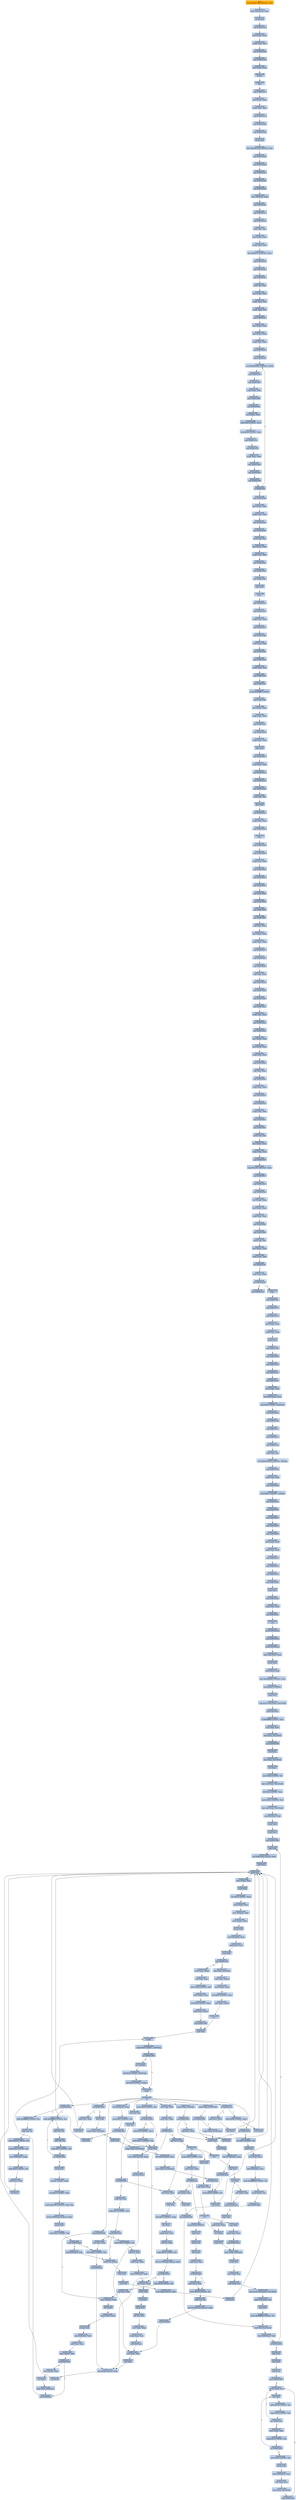 digraph G {
node[shape=rectangle,style=filled,fillcolor=lightsteelblue,color=lightsteelblue]
bgcolor="transparent"
a0x00401018movl_0x4011b0UINT32_esi[label="start\nmovl $0x4011b0<UINT32>, %esi",color="lightgrey",fillcolor="orange"];
a0x0040101dlodsl_ds_esi__eax[label="0x0040101d\nlodsl %ds:(%esi), %eax"];
a0x0040101epushl_eax[label="0x0040101e\npushl %eax"];
a0x0040101fcall_0x0041eeb2[label="0x0040101f\ncall 0x0041eeb2"];
a0x0041eeb2leal_edx__edx[label="0x0041eeb2\nleal (%edx), %edx"];
a0x0041eeb4xchgl_ebx_ebx[label="0x0041eeb4\nxchgl %ebx, %ebx"];
a0x0041eeb6jmp_0x0041eeb8[label="0x0041eeb6\njmp 0x0041eeb8"];
a0x0041eeb8jmp_0x0041eebd[label="0x0041eeb8\njmp 0x0041eebd"];
a0x0041eebdleal_edx__edx[label="0x0041eebd\nleal (%edx), %edx"];
a0x0041eebfpusha_[label="0x0041eebf\npusha "];
a0x0041eec0rdtsc_[label="0x0041eec0\nrdtsc "];
a0x0041eec2jmp_0x0041eec7[label="0x0041eec2\njmp 0x0041eec7"];
a0x0041eec7leal_edx__edx[label="0x0041eec7\nleal (%edx), %edx"];
a0x0041eec9xchgl_ebx_ebx[label="0x0041eec9\nxchgl %ebx, %ebx"];
a0x0041eecbjmp_0x0041eecd[label="0x0041eecb\njmp 0x0041eecd"];
a0x0041eecdjmp_0x0041eed4[label="0x0041eecd\njmp 0x0041eed4"];
a0x0041eed4jmp_0x0041eed9[label="0x0041eed4\njmp 0x0041eed9"];
a0x0041eed9pushl_eax[label="0x0041eed9\npushl %eax"];
a0x0041eedamovl_0x4011b0UINT32_esi[label="0x0041eeda\nmovl $0x4011b0<UINT32>, %esi"];
a0x0041eedfjmp_0x0041eeeb[label="0x0041eedf\njmp 0x0041eeeb"];
a0x0041eeebjmp_0x0041eeed[label="0x0041eeeb\njmp 0x0041eeed"];
a0x0041eeedjmp_0x0041eef6[label="0x0041eeed\njmp 0x0041eef6"];
a0x0041eef6jmp_0x0041eef8[label="0x0041eef6\njmp 0x0041eef8"];
a0x0041eef8jmp_0x0041ef02[label="0x0041eef8\njmp 0x0041ef02"];
a0x0041ef02movl__40esi__ebp[label="0x0041ef02\nmovl -40(%esi), %ebp"];
a0x0041ef05jmp_0x0041ef0f[label="0x0041ef05\njmp 0x0041ef0f"];
a0x0041ef0fjmp_0x0041ef11[label="0x0041ef0f\njmp 0x0041ef11"];
a0x0041ef11jmp_0x0041ef14[label="0x0041ef11\njmp 0x0041ef14"];
a0x0041ef14movb_ah_ah[label="0x0041ef14\nmovb %ah, %ah"];
a0x0041ef16leal_edx__edx[label="0x0041ef16\nleal (%edx), %edx"];
a0x0041ef18xchgl_ebx_ebx[label="0x0041ef18\nxchgl %ebx, %ebx"];
a0x0041ef1amovl_0xbc7eUINT32_ecx[label="0x0041ef1a\nmovl $0xbc7e<UINT32>, %ecx"];
a0x0041ef1fjmp_0x0041ef29[label="0x0041ef1f\njmp 0x0041ef29"];
a0x0041ef29jmp_0x0041ef2b[label="0x0041ef29\njmp 0x0041ef2b"];
a0x0041ef2bjmp_0x0041ef2e[label="0x0041ef2b\njmp 0x0041ef2e"];
a0x0041ef2emovb_ah_ah[label="0x0041ef2e\nmovb %ah, %ah"];
a0x0041ef30leal_edx__edx[label="0x0041ef30\nleal (%edx), %edx"];
a0x0041ef32xchgl_ebx_ebx[label="0x0041ef32\nxchgl %ebx, %ebx"];
a0x0041ef34xchgl_ebp_edi[label="0x0041ef34\nxchgl %ebp, %edi"];
a0x0041ef36jmp_0x0041ef3a[label="0x0041ef36\njmp 0x0041ef3a"];
a0x0041ef3aleal_ebp__ebp[label="0x0041ef3a\nleal (%ebp), %ebp"];
a0x0041ef3dleal_edx__edx[label="0x0041ef3d\nleal (%edx), %edx"];
a0x0041ef3fxchgl_ebx_ebx[label="0x0041ef3f\nxchgl %ebx, %ebx"];
a0x0041ef41jmp_0x0041ef43[label="0x0041ef41\njmp 0x0041ef43"];
a0x0041ef43jmp_0x0041ef4f[label="0x0041ef43\njmp 0x0041ef4f"];
a0x0041ef4fxorl_0xfdf3c8f1UINT32_edi_[label="0x0041ef4f\nxorl $0xfdf3c8f1<UINT32>, (%edi)"];
a0x0041ef55jmp_0x0041ef5c[label="0x0041ef55\njmp 0x0041ef5c"];
a0x0041ef5cjmp_0x0041ef61[label="0x0041ef5c\njmp 0x0041ef61"];
a0x0041ef61xchgl_ebx_ebx[label="0x0041ef61\nxchgl %ebx, %ebx"];
a0x0041ef63jmp_0x0041ef65[label="0x0041ef63\njmp 0x0041ef65"];
a0x0041ef65jmp_0x0041ef6b[label="0x0041ef65\njmp 0x0041ef6b"];
a0x0041ef6bleal_edx__edx[label="0x0041ef6b\nleal (%edx), %edx"];
a0x0041ef6daddl_0x4UINT8_edi[label="0x0041ef6d\naddl $0x4<UINT8>, %edi"];
a0x0041ef70subl_0x4UINT8_ecx[label="0x0041ef70\nsubl $0x4<UINT8>, %ecx"];
a0x0041ef73jmp_0x0041ef7a[label="0x0041ef73\njmp 0x0041ef7a"];
a0x0041ef7ajmp_0x0041ef7f[label="0x0041ef7a\njmp 0x0041ef7f"];
a0x0041ef7fxchgl_ebx_ebx[label="0x0041ef7f\nxchgl %ebx, %ebx"];
a0x0041ef81jmp_0x0041ef83[label="0x0041ef81\njmp 0x0041ef83"];
a0x0041ef83jmp_0x0041ef90[label="0x0041ef83\njmp 0x0041ef90"];
a0x0041ef90jmp_0x0041ef92[label="0x0041ef90\njmp 0x0041ef92"];
a0x0041ef92jg_0x0041ef4f[label="0x0041ef92\njg 0x0041ef4f"];
a0x0041ef98jmp_0x0041ef9d[label="0x0041ef98\njmp 0x0041ef9d"];
a0x0041ef9dleal_edx__edx[label="0x0041ef9d\nleal (%edx), %edx"];
a0x0041ef9fxchgl_ebx_ebx[label="0x0041ef9f\nxchgl %ebx, %ebx"];
a0x0041efa1jmp_0x0041efa3[label="0x0041efa1\njmp 0x0041efa3"];
a0x0041efa3jmp_0x0041efa6[label="0x0041efa3\njmp 0x0041efa6"];
a0x0041efa6movb_ah_ah[label="0x0041efa6\nmovb %ah, %ah"];
a0x0041efa8leal_edx__edx[label="0x0041efa8\nleal (%edx), %edx"];
a0x0041efaaxchgl_ebx_ebx[label="0x0041efaa\nxchgl %ebx, %ebx"];
a0x0041efacjmp_0x0041efae[label="0x0041efac\njmp 0x0041efae"];
a0x0041efaejmp_0x0041efb5[label="0x0041efae\njmp 0x0041efb5"];
a0x0041efb5jmp_0x0041efba[label="0x0041efb5\njmp 0x0041efba"];
a0x0041efbapopl_ebx[label="0x0041efba\npopl %ebx"];
a0x0041efbbrdtsc_[label="0x0041efbb\nrdtsc "];
a0x0041efbdjmp_0x0041efc4[label="0x0041efbd\njmp 0x0041efc4"];
a0x0041efc4jmp_0x0041efc9[label="0x0041efc4\njmp 0x0041efc9"];
a0x0041efc9xchgl_ebx_ebx[label="0x0041efc9\nxchgl %ebx, %ebx"];
a0x0041efcbjmp_0x0041efcd[label="0x0041efcb\njmp 0x0041efcd"];
a0x0041efcdjmp_0x0041efd6[label="0x0041efcd\njmp 0x0041efd6"];
a0x0041efd6movl_eax_edi[label="0x0041efd6\nmovl %eax, %edi"];
a0x0041efd8jmp_0x0041efdf[label="0x0041efd8\njmp 0x0041efdf"];
a0x0041efdfjmp_0x0041efe4[label="0x0041efdf\njmp 0x0041efe4"];
a0x0041efe4xchgl_ebx_ebx[label="0x0041efe4\nxchgl %ebx, %ebx"];
a0x0041efe6jmp_0x0041efe8[label="0x0041efe6\njmp 0x0041efe8"];
a0x0041efe8jmp_0x0041eff1[label="0x0041efe8\njmp 0x0041eff1"];
a0x0041eff1pushl_0xffffffffUINT8[label="0x0041eff1\npushl $0xffffffff<UINT8>"];
a0x0041eff3jmp_0x0041eff8[label="0x0041eff3\njmp 0x0041eff8"];
a0x0041eff8leal_edx__edx[label="0x0041eff8\nleal (%edx), %edx"];
a0x0041effaxchgl_ebx_ebx[label="0x0041effa\nxchgl %ebx, %ebx"];
a0x0041effcjmp_0x0041effe[label="0x0041effc\njmp 0x0041effe"];
a0x0041effejmp_0x0041f006[label="0x0041effe\njmp 0x0041f006"];
a0x0041f006xchgl_ebx_ebx[label="0x0041f006\nxchgl %ebx, %ebx"];
a0x0041f008popl_edx[label="0x0041f008\npopl %edx"];
a0x0041f009jmp_0x0041f011[label="0x0041f009\njmp 0x0041f011"];
a0x0041f011xchgl_ebx_ebx[label="0x0041f011\nxchgl %ebx, %ebx"];
a0x0041f013jmp_0x0041f015[label="0x0041f013\njmp 0x0041f015"];
a0x0041f015jmp_0x0041f023[label="0x0041f015\njmp 0x0041f023"];
a0x0041f023jmp_0x0041f026[label="0x0041f023\njmp 0x0041f026"];
a0x0041f026movb_ah_ah[label="0x0041f026\nmovb %ah, %ah"];
a0x0041f028decl_edx[label="0x0041f028\ndecl %edx"];
a0x0041f029jmp_0x0041f02e[label="0x0041f029\njmp 0x0041f02e"];
a0x0041f02exchgl_ebx_ebx[label="0x0041f02e\nxchgl %ebx, %ebx"];
a0x0041f030jmp_0x0041f032[label="0x0041f030\njmp 0x0041f032"];
a0x0041f032rdtsc_[label="0x0041f032\nrdtsc "];
a0x0041f034jmp_0x0041f03b[label="0x0041f034\njmp 0x0041f03b"];
a0x0041f03bjmp_0x0041f040[label="0x0041f03b\njmp 0x0041f040"];
a0x0041f040xchgl_ebx_ebx[label="0x0041f040\nxchgl %ebx, %ebx"];
a0x0041f042jmp_0x0041f044[label="0x0041f042\njmp 0x0041f044"];
a0x0041f044jmp_0x0041f052[label="0x0041f044\njmp 0x0041f052"];
a0x0041f052jmp_0x0041f05e[label="0x0041f052\njmp 0x0041f05e"];
a0x0041f05ejmp_0x0041f060[label="0x0041f05e\njmp 0x0041f060"];
a0x0041f060jmp_0x0041f069[label="0x0041f060\njmp 0x0041f069"];
a0x0041f069jmp_0x0041f06b[label="0x0041f069\njmp 0x0041f06b"];
a0x0041f06bjmp_0x0041f06f[label="0x0041f06b\njmp 0x0041f06f"];
a0x0041f06fsubl_edi_eax[label="0x0041f06f\nsubl %edi, %eax"];
a0x0041f071leal_edx__edx[label="0x0041f071\nleal (%edx), %edx"];
a0x0041f073xchgl_ebx_ebx[label="0x0041f073\nxchgl %ebx, %ebx"];
a0x0041f075jmp_0x0041f077[label="0x0041f075\njmp 0x0041f077"];
a0x0041f077jmp_0x0041f083[label="0x0041f077\njmp 0x0041f083"];
a0x0041f083jmp_0x0041f085[label="0x0041f083\njmp 0x0041f085"];
a0x0041f085subl_ebx_edi[label="0x0041f085\nsubl %ebx, %edi"];
a0x0041f087jmp_0x0041f093[label="0x0041f087\njmp 0x0041f093"];
a0x0041f093jmp_0x0041f095[label="0x0041f093\njmp 0x0041f095"];
a0x0041f095jmp_0x0041f09c[label="0x0041f095\njmp 0x0041f09c"];
a0x0041f09cjmp_0x0041f0a1[label="0x0041f09c\njmp 0x0041f0a1"];
a0x0041f0a1xchgl_ebx_ebx[label="0x0041f0a1\nxchgl %ebx, %ebx"];
a0x0041f0a3jmp_0x0041f0a5[label="0x0041f0a3\njmp 0x0041f0a5"];
a0x0041f0a5jmp_0x0041f0a9[label="0x0041f0a5\njmp 0x0041f0a9"];
a0x0041f0a9leal_ebp__ebp[label="0x0041f0a9\nleal (%ebp), %ebp"];
a0x0041f0acleal_edx__edx[label="0x0041f0ac\nleal (%edx), %edx"];
a0x0041f0aexchgl_ebx_ebx[label="0x0041f0ae\nxchgl %ebx, %ebx"];
a0x0041f0b0jmp_0x0041f0b2[label="0x0041f0b0\njmp 0x0041f0b2"];
a0x0041f0b2subl_edi_eax[label="0x0041f0b2\nsubl %edi, %eax"];
a0x0041f0b4jmp_0x0041f0bc[label="0x0041f0b4\njmp 0x0041f0bc"];
a0x0041f0bcxchgl_ebx_ebx[label="0x0041f0bc\nxchgl %ebx, %ebx"];
a0x0041f0bejmp_0x0041f0c0[label="0x0041f0be\njmp 0x0041f0c0"];
a0x0041f0c0jmp_0x0041f0c8[label="0x0041f0c0\njmp 0x0041f0c8"];
a0x0041f0c8xchgl_ebx_ebx[label="0x0041f0c8\nxchgl %ebx, %ebx"];
a0x0041f0cajmp_0x0041f0cc[label="0x0041f0ca\njmp 0x0041f0cc"];
a0x0041f0ccjmp_0x0041f0cf[label="0x0041f0cc\njmp 0x0041f0cf"];
a0x0041f0cfmovb_ah_ah[label="0x0041f0cf\nmovb %ah, %ah"];
a0x0041f0d1leal_edx__edx[label="0x0041f0d1\nleal (%edx), %edx"];
a0x0041f0d3xchgl_ebx_ebx[label="0x0041f0d3\nxchgl %ebx, %ebx"];
a0x0041f0d5jmp_0x0041f0d7[label="0x0041f0d5\njmp 0x0041f0d7"];
a0x0041f0d7cmpl_0x165UINT32_edx[label="0x0041f0d7\ncmpl $0x165<UINT32>, %edx"];
a0x0041f0ddjmp_0x0041f0e7[label="0x0041f0dd\njmp 0x0041f0e7"];
a0x0041f0e7jmp_0x0041f0e9[label="0x0041f0e7\njmp 0x0041f0e9"];
a0x0041f0e9jmp_0x0041f0ed[label="0x0041f0e9\njmp 0x0041f0ed"];
a0x0041f0edleal_ebp__ebp[label="0x0041f0ed\nleal (%ebp), %ebp"];
a0x0041f0f0leal_edx__edx[label="0x0041f0f0\nleal (%edx), %edx"];
a0x0041f0f2xchgl_ebx_ebx[label="0x0041f0f2\nxchgl %ebx, %ebx"];
a0x0041f0f4jmp_0x0041f0f6[label="0x0041f0f4\njmp 0x0041f0f6"];
a0x0041f0f6jmp_0x0041f0f9[label="0x0041f0f6\njmp 0x0041f0f9"];
a0x0041f0f9movb_ah_ah[label="0x0041f0f9\nmovb %ah, %ah"];
a0x0041f0fbleal_edx__edx[label="0x0041f0fb\nleal (%edx), %edx"];
a0x0041f0fdxchgl_ebx_ebx[label="0x0041f0fd\nxchgl %ebx, %ebx"];
a0x0041f0ffjne_0x0041f13f[label="0x0041f0ff\njne 0x0041f13f"];
a0x0041f13ftestl_eax_eax[label="0x0041f13f\ntestl %eax, %eax"];
a0x0041f141jne_0x0041f164[label="0x0041f141\njne 0x0041f164"];
a0x0041f147jmp_0x0041f14e[label="0x0041f147\njmp 0x0041f14e"];
a0x0041f164popa_[label="0x0041f164\npopa "];
a0x0041f165jmp_0x0041f16e[label="0x0041f165\njmp 0x0041f16e"];
a0x0041f16ejmp_0x0041f170[label="0x0041f16e\njmp 0x0041f170"];
a0x0041f170jmp_0x0041f175[label="0x0041f170\njmp 0x0041f175"];
a0x0041f175leal_edx__edx[label="0x0041f175\nleal (%edx), %edx"];
a0x0041f177xchgl_ebx_ebx[label="0x0041f177\nxchgl %ebx, %ebx"];
a0x0041f179pushl_eax[label="0x0041f179\npushl %eax"];
a0x0041f17ajmp_0x0041f186[label="0x0041f17a\njmp 0x0041f186"];
a0x0041f186jmp_0x0041f188[label="0x0041f186\njmp 0x0041f188"];
a0x0041f188jmp_0x0041f195[label="0x0041f188\njmp 0x0041f195"];
a0x0041f195jmp_0x0041f197[label="0x0041f195\njmp 0x0041f197"];
a0x0041f197jmp_0x0041f19c[label="0x0041f197\njmp 0x0041f19c"];
a0x0041f19cleal_edx__edx[label="0x0041f19c\nleal (%edx), %edx"];
a0x0041f19emovl_0x4esp__eax[label="0x0041f19e\nmovl 0x4(%esp), %eax"];
a0x0041f1a2subl_0x5UINT8_0x4esp_[label="0x0041f1a2\nsubl $0x5<UINT8>, 0x4(%esp)"];
a0x0041f1a7jmp_0x0041f1b3[label="0x0041f1a7\njmp 0x0041f1b3"];
a0x0041f1b3jmp_0x0041f1b5[label="0x0041f1b3\njmp 0x0041f1b5"];
a0x0041f1b5jmp_0x0041f1c1[label="0x0041f1b5\njmp 0x0041f1c1"];
a0x0041f1c1jmp_0x0041f1c3[label="0x0041f1c1\njmp 0x0041f1c3"];
a0x0041f1c3jmp_0x0041f1c6[label="0x0041f1c3\njmp 0x0041f1c6"];
a0x0041f1c6movb_ah_ah[label="0x0041f1c6\nmovb %ah, %ah"];
a0x0041f1c8movl_0xeb3476ffUINT32__5eax_[label="0x0041f1c8\nmovl $0xeb3476ff<UINT32>, -5(%eax)"];
a0x0041f1cfjmp_0x0041f1d4[label="0x0041f1cf\njmp 0x0041f1d4"];
a0x0041f1d4xchgl_ebx_ebx[label="0x0041f1d4\nxchgl %ebx, %ebx"];
a0x0041f1d6jmp_0x0041f1d8[label="0x0041f1d6\njmp 0x0041f1d8"];
a0x0041f1d8movb_0x7cUINT8__1eax_[label="0x0041f1d8\nmovb $0x7c<UINT8>, -1(%eax)"];
a0x0041f1dcjmp_0x0041f1ea[label="0x0041f1dc\njmp 0x0041f1ea"];
a0x0041f1eajmp_0x0041f1f8[label="0x0041f1ea\njmp 0x0041f1f8"];
a0x0041f1f8jmp_0x0041f203[label="0x0041f1f8\njmp 0x0041f203"];
a0x0041f203jmp_0x0041f205[label="0x0041f203\njmp 0x0041f205"];
a0x0041f205jmp_0x0041f20b[label="0x0041f205\njmp 0x0041f20b"];
a0x0041f20bleal_edx__edx[label="0x0041f20b\nleal (%edx), %edx"];
a0x0041f20dxchgl_ebx_ebx[label="0x0041f20d\nxchgl %ebx, %ebx"];
a0x0041f20fjmp_0x0041f211[label="0x0041f20f\njmp 0x0041f211"];
a0x0041f211jmp_0x0041f21b[label="0x0041f211\njmp 0x0041f21b"];
a0x0041f21bjmp_0x0041f21d[label="0x0041f21b\njmp 0x0041f21d"];
a0x0041f21djmp_0x0041f222[label="0x0041f21d\njmp 0x0041f222"];
a0x0041f222popl_eax[label="0x0041f222\npopl %eax"];
a0x0041f223jmp_0x0041f228[label="0x0041f223\njmp 0x0041f228"];
a0x0041f228xchgl_ebx_ebx[label="0x0041f228\nxchgl %ebx, %ebx"];
a0x0041f22ajmp_0x0041f22c[label="0x0041f22a\njmp 0x0041f22c"];
a0x0041f22cret[label="0x0041f22c\nret"];
a0x0040101fpushl_0x34esi_[label="0x0040101f\npushl 0x34(%esi)"];
a0x00401022jmp_0x004010a0[label="0x00401022\njmp 0x004010a0"];
a0x004010a0pushl_0x38esi_[label="0x004010a0\npushl 0x38(%esi)"];
a0x004010a3lodsl_ds_esi__eax[label="0x004010a3\nlodsl %ds:(%esi), %eax"];
a0x004010a4pushl_eax[label="0x004010a4\npushl %eax"];
a0x004010a5movl_esi__edi[label="0x004010a5\nmovl (%esi), %edi"];
a0x004010a7movl_0x4260f0UINT32_esi[label="0x004010a7\nmovl $0x4260f0<UINT32>, %esi"];
a0x004010acpushl_0x27UINT8[label="0x004010ac\npushl $0x27<UINT8>"];
a0x004010aepopl_ecx[label="0x004010ae\npopl %ecx"];
a0x004010afrepz_movsl_ds_esi__es_edi_[label="0x004010af\nrepz movsl %ds:(%esi), %es:(%edi)"];
a0x004010b1pushl_0x4esi_[label="0x004010b1\npushl 0x4(%esi)"];
a0x004010b4orl_0xffffffffUINT8_eax[label="0x004010b4\norl $0xffffffff<UINT8>, %eax"];
a0x004010b7movl_edi_ebx[label="0x004010b7\nmovl %edi, %ebx"];
a0x004010b9stosl_eax_es_edi_[label="0x004010b9\nstosl %eax, %es:(%edi)"];
a0x004010bajmp_0x004010d8[label="0x004010ba\njmp 0x004010d8"];
a0x004010d8incl_eax[label="0x004010d8\nincl %eax"];
a0x004010d9stosl_eax_es_edi_[label="0x004010d9\nstosl %eax, %es:(%edi)"];
a0x004010daincl_eax[label="0x004010da\nincl %eax"];
a0x004010dbmovb_0x4UINT8_cl[label="0x004010db\nmovb $0x4<UINT8>, %cl"];
a0x004010ddrepz_stosl_eax_es_edi_[label="0x004010dd\nrepz stosl %eax, %es:(%edi)"];
a0x004010dfshll_0xaUINT8_eax[label="0x004010df\nshll $0xa<UINT8>, %eax"];
a0x004010e2movb_0x1cUINT8_ch[label="0x004010e2\nmovb $0x1c<UINT8>, %ch"];
a0x004010e4repz_stosl_eax_es_edi_[label="0x004010e4\nrepz stosl %eax, %es:(%edi)"];
a0x004010e6movl_0xcesi__edi[label="0x004010e6\nmovl 0xc(%esi), %edi"];
a0x004010e9pushl_edi[label="0x004010e9\npushl %edi"];
a0x004010eapushl_ecx[label="0x004010ea\npushl %ecx"];
a0x004010ebjmp_0x0041ed95[label="0x004010eb\njmp 0x0041ed95"];
a0x0041ed95popl_eax[label="0x0041ed95\npopl %eax"];
a0x0041ed96leal_0x58ebxeax4__edx[label="0x0041ed96\nleal 0x58(%ebx,%eax,4), %edx"];
a0x0041ed9acall_esi_[label="0x0041ed9a\ncall (%esi)"];
a0x0041ed4dpushl_eax[label="0x0041ed4d\npushl %eax"];
a0x0041ed4emovl_ebx__eax[label="0x0041ed4e\nmovl (%ebx), %eax"];
a0x0041ed50pushl_edx[label="0x0041ed50\npushl %edx"];
a0x0041ed51shrl_0xbUINT8_eax[label="0x0041ed51\nshrl $0xb<UINT8>, %eax"];
a0x0041ed54mull_edx__eax[label="0x0041ed54\nmull (%edx), %eax"];
a0x0041ed56movl__4ebx__edx[label="0x0041ed56\nmovl -4(%ebx), %edx"];
a0x0041ed59movl_edx__edx[label="0x0041ed59\nmovl (%edx), %edx"];
a0x0041ed5bbswap_edx[label="0x0041ed5b\nbswap %edx"];
a0x0041ed5dsubl_0x4ebx__edx[label="0x0041ed5d\nsubl 0x4(%ebx), %edx"];
a0x0041ed60cmpl_edx_eax[label="0x0041ed60\ncmpl %edx, %eax"];
a0x0041ed62popl_edx[label="0x0041ed62\npopl %edx"];
a0x0041ed63jbe_0x0041ed74[label="0x0041ed63\njbe 0x0041ed74"];
a0x0041ed65movl_eax_ebx_[label="0x0041ed65\nmovl %eax, (%ebx)"];
a0x0041ed67xorl_eax_eax[label="0x0041ed67\nxorl %eax, %eax"];
a0x0041ed69movb_0x8UINT8_ah[label="0x0041ed69\nmovb $0x8<UINT8>, %ah"];
a0x0041ed6bsubl_edx__eax[label="0x0041ed6b\nsubl (%edx), %eax"];
a0x0041ed6dshrl_0x5UINT8_eax[label="0x0041ed6d\nshrl $0x5<UINT8>, %eax"];
a0x0041ed70addl_eax_edx_[label="0x0041ed70\naddl %eax, (%edx)"];
a0x0041ed72jmp_0x0041ed81[label="0x0041ed72\njmp 0x0041ed81"];
a0x0041ed81popl_eax[label="0x0041ed81\npopl %eax"];
a0x0041ed82pushfl_[label="0x0041ed82\npushfl "];
a0x0041ed83cmpb_0x0UINT8_0x3ebx_[label="0x0041ed83\ncmpb $0x0<UINT8>, 0x3(%ebx)"];
a0x0041ed87jne_0x0041ed93[label="0x0041ed87\njne 0x0041ed93"];
a0x0041ed93popfl_[label="0x0041ed93\npopfl "];
a0x0041ed94ret[label="0x0041ed94\nret"];
a0x0041ed9cjb_0x0041eded[label="0x0041ed9c\njb 0x0041eded"];
a0x0041ed9eaddb_0xfffffffdUINT8_al[label="0x0041ed9e\naddb $0xfffffffd<UINT8>, %al"];
a0x0041eda0sbbb_dl_dl[label="0x0041eda0\nsbbb %dl, %dl"];
a0x0041eda2andb_dl_al[label="0x0041eda2\nandb %dl, %al"];
a0x0041eda4cmpb_0x7UINT8_al[label="0x0041eda4\ncmpb $0x7<UINT8>, %al"];
a0x0041eda6jae_0x0041ed9e[label="0x0041eda6\njae 0x0041ed9e"];
a0x0041eda8pushl_eax[label="0x0041eda8\npushl %eax"];
a0x0041eda9movzbl__1edi__ebp[label="0x0041eda9\nmovzbl -1(%edi), %ebp"];
a0x0041edadshrl_0x5UINT8_ebp[label="0x0041edad\nshrl $0x5<UINT8>, %ebp"];
a0x0041edb0imulw_0x300UINT16_bp_bp[label="0x0041edb0\nimulw $0x300<UINT16>, %bp, %bp"];
a0x0041edb5leal_0x1008ebxebp4__ebp[label="0x0041edb5\nleal 0x1008(%ebx,%ebp,4), %ebp"];
a0x0041edbcpushl_edi[label="0x0041edbc\npushl %edi"];
a0x0041edbdmovb_0x1UINT8_al[label="0x0041edbd\nmovb $0x1<UINT8>, %al"];
a0x0041edbfjecxz_0x0041ede0[label="0x0041edbf\njecxz 0x0041ede0"];
a0x0041ede0movb_0x1UINT8_ch[label="0x0041ede0\nmovb $0x1<UINT8>, %ch"];
a0x0041ede2call_0x50esi_[label="0x0041ede2\ncall 0x50(%esi)"];
a0x0041ed1dleal_ebpeax4__edx[label="0x0041ed1d\nleal (%ebp,%eax,4), %edx"];
a0x0041ed21call_esi_[label="0x0041ed21\ncall (%esi)"];
a0x0041ed23adcl_eax_eax[label="0x0041ed23\nadcl %eax, %eax"];
a0x0041ed25cmpl_ecx_eax[label="0x0041ed25\ncmpl %ecx, %eax"];
a0x0041ed27jb_0x0041ed1d[label="0x0041ed27\njb 0x0041ed1d"];
a0x0041ed74addl_eax_0x4ebx_[label="0x0041ed74\naddl %eax, 0x4(%ebx)"];
a0x0041ed77subl_eax_ebx_[label="0x0041ed77\nsubl %eax, (%ebx)"];
a0x0041ed79movl_edx__eax[label="0x0041ed79\nmovl (%edx), %eax"];
a0x0041ed7bshrl_0x5UINT8_eax[label="0x0041ed7b\nshrl $0x5<UINT8>, %eax"];
a0x0041ed7esubl_eax_edx_[label="0x0041ed7e\nsubl %eax, (%edx)"];
a0x0041ed80stc_[label="0x0041ed80\nstc "];
a0x0041ed89incl__4ebx_[label="0x0041ed89\nincl -4(%ebx)"];
a0x0041ed8cshll_0x8UINT8_0x4ebx_[label="0x0041ed8c\nshll $0x8<UINT8>, 0x4(%ebx)"];
a0x0041ed90shll_0x8UINT8_ebx_[label="0x0041ed90\nshll $0x8<UINT8>, (%ebx)"];
a0x0041ed29subl_ecx_eax[label="0x0041ed29\nsubl %ecx, %eax"];
a0x0041ed2bret[label="0x0041ed2b\nret"];
a0x0041ede5xorl_ecx_ecx[label="0x0041ede5\nxorl %ecx, %ecx"];
a0x0041ede7popl_edi[label="0x0041ede7\npopl %edi"];
a0x0041ede8jmp_0x0041eedf[label="0x0041ede8\njmp 0x0041eedf"];
a0x0041eedfstosb_al_es_edi_[label="0x0041eedf\nstosb %al, %es:(%edi)"];
a0x0041eee0cmpl_0x34esi__edi[label="0x0041eee0\ncmpl 0x34(%esi), %edi"];
a0x0041eee3jb_0x0041ed95[label="0x0041eee3\njb 0x0041ed95"];
a0x0041ededaddb_0xfffffff9UINT8_al[label="0x0041eded\naddb $0xfffffff9<UINT8>, %al"];
a0x0041edefsbbb_al_al[label="0x0041edef\nsbbb %al, %al"];
a0x0041edf1movb_0x30UINT8_cl[label="0x0041edf1\nmovb $0x30<UINT8>, %cl"];
a0x0041edf3andb_0x3UINT8_al[label="0x0041edf3\nandb $0x3<UINT8>, %al"];
a0x0041edf5movl_0x8ebx__ebp[label="0x0041edf5\nmovl 0x8(%ebx), %ebp"];
a0x0041edf8addb_0x8UINT8_al[label="0x0041edf8\naddb $0x8<UINT8>, %al"];
a0x0041edfaaddl_ecx_edx[label="0x0041edfa\naddl %ecx, %edx"];
a0x0041edfccall_esi_[label="0x0041edfc\ncall (%esi)"];
a0x0041edfejae_0x0041ee42[label="0x0041edfe\njae 0x0041ee42"];
a0x0041ee00addl_ecx_edx[label="0x0041ee00\naddl %ecx, %edx"];
a0x0041ee02call_esi_[label="0x0041ee02\ncall (%esi)"];
a0x0041ee04jb_0x0041ee1a[label="0x0041ee04\njb 0x0041ee1a"];
a0x0041ee06addl_ecx_edx[label="0x0041ee06\naddl %ecx, %edx"];
a0x0041ee08call_esi_[label="0x0041ee08\ncall (%esi)"];
a0x0041ee0ajb_0x0041ee30[label="0x0041ee0a\njb 0x0041ee30"];
a0x0041ee30pushl_eax[label="0x0041ee30\npushl %eax"];
a0x0041ee31pushl_ebp[label="0x0041ee31\npushl %ebp"];
a0x0041ee32leal_0x778ebx__edx[label="0x0041ee32\nleal 0x778(%ebx), %edx"];
a0x0041ee38call_0x54esi_[label="0x0041ee38\ncall 0x54(%esi)"];
a0x0041ed2cmovb_0x8UINT8_cl[label="0x0041ed2c\nmovb $0x8<UINT8>, %cl"];
a0x0041ed2ecall_esi_[label="0x0041ed2e\ncall (%esi)"];
a0x0041ed30leal_0x4edx__edx[label="0x0041ed30\nleal 0x4(%edx), %edx"];
a0x0041ed33movb_0x1UINT8_al[label="0x0041ed33\nmovb $0x1<UINT8>, %al"];
a0x0041ed35jae_0x0041ed42[label="0x0041ed35\njae 0x0041ed42"];
a0x0041ed42pushl_eax[label="0x0041ed42\npushl %eax"];
a0x0041ed43leal_edxeax4__ebp[label="0x0041ed43\nleal (%edx,%eax,4), %ebp"];
a0x0041ed46call_0x4cesi_[label="0x0041ed46\ncall 0x4c(%esi)"];
a0x0041ed1axorl_eax_eax[label="0x0041ed1a\nxorl %eax, %eax"];
a0x0041ed1cincl_eax[label="0x0041ed1c\nincl %eax"];
a0x0041ed49popl_ebp[label="0x0041ed49\npopl %ebp"];
a0x0041ed4aaddl_ebp_eax[label="0x0041ed4a\naddl %ebp, %eax"];
a0x0041ed4cret[label="0x0041ed4c\nret"];
a0x0041ee3bpopl_ebp[label="0x0041ee3b\npopl %ebp"];
a0x0041ee3cxchgl_eax_ecx[label="0x0041ee3c\nxchgl %eax, %ecx"];
a0x0041ee3djmp_0x0041eed1[label="0x0041ee3d\njmp 0x0041eed1"];
a0x0041eed1movl_ebp_0x8ebx_[label="0x0041eed1\nmovl %ebp, 0x8(%ebx)"];
a0x0041eed4pushl_esi[label="0x0041eed4\npushl %esi"];
a0x0041eed5movl_edi_esi[label="0x0041eed5\nmovl %edi, %esi"];
a0x0041eed7subl_ebp_esi[label="0x0041eed7\nsubl %ebp, %esi"];
a0x0041eed9repz_movsb_ds_esi__es_edi_[label="0x0041eed9\nrepz movsb %ds:(%esi), %es:(%edi)"];
a0x0041eedblodsb_ds_esi__al[label="0x0041eedb\nlodsb %ds:(%esi), %al"];
a0x0041eedcpopl_esi[label="0x0041eedc\npopl %esi"];
a0x0041eeddmovb_0xffffff80UINT8_cl[label="0x0041eedd\nmovb $0xffffff80<UINT8>, %cl"];
a0x0041edc1subl_0x8ebx__edi[label="0x0041edc1\nsubl 0x8(%ebx), %edi"];
a0x0041edc4testb_cl_edi_[label="0x0041edc4\ntestb %cl, (%edi)"];
a0x0041edc6setne_ah[label="0x0041edc6\nsetne %ah"];
a0x0041edc9incb_ah[label="0x0041edc9\nincb %ah"];
a0x0041edcbleal_ebpeax4__edx[label="0x0041edcb\nleal (%ebp,%eax,4), %edx"];
a0x0041edcfcall_esi_[label="0x0041edcf\ncall (%esi)"];
a0x0041edd1adcb_al_al[label="0x0041edd1\nadcb %al, %al"];
a0x0041edd3shrb_cl[label="0x0041edd3\nshrb %cl"];
a0x0041edd5je_0x0041ede5[label="0x0041edd5\nje 0x0041ede5"];
a0x0041edd7subb_al_ah[label="0x0041edd7\nsubb %al, %ah"];
a0x0041edd9andb_0x1UINT8_ah[label="0x0041edd9\nandb $0x1<UINT8>, %ah"];
a0x0041eddcjne_0x0041edc4[label="0x0041eddc\njne 0x0041edc4"];
a0x0041eddexorl_ecx_ecx[label="0x0041edde\nxorl %ecx, %ecx"];
a0x0041ee42decl_eax[label="0x0041ee42\ndecl %eax"];
a0x0041ee43xchgl_ebp_0xcebx_[label="0x0041ee43\nxchgl %ebp, 0xc(%ebx)"];
a0x0041ee46pushl_eax[label="0x0041ee46\npushl %eax"];
a0x0041ee47xchgl_ebp_0x10ebx_[label="0x0041ee47\nxchgl %ebp, 0x10(%ebx)"];
a0x0041ee4aleal_0xbc0ebx__edx[label="0x0041ee4a\nleal 0xbc0(%ebx), %edx"];
a0x0041ee50movl_ebp_0x14ebx_[label="0x0041ee50\nmovl %ebp, 0x14(%ebx)"];
a0x0041ee53call_0x54esi_[label="0x0041ee53\ncall 0x54(%esi)"];
a0x0041ed37call_esi_[label="0x0041ed37\ncall (%esi)"];
a0x0041ed39movb_0x9UINT8_al[label="0x0041ed39\nmovb $0x9<UINT8>, %al"];
a0x0041ed3bjae_0x0041ed42[label="0x0041ed3b\njae 0x0041ed42"];
a0x0041ed3dshll_0x5UINT8_ecx[label="0x0041ed3d\nshll $0x5<UINT8>, %ecx"];
a0x0041ed40movb_0x11UINT8_al[label="0x0041ed40\nmovb $0x11<UINT8>, %al"];
a0x0041ee56pushl_0x3UINT8[label="0x0041ee56\npushl $0x3<UINT8>"];
a0x0041ee58popl_ecx[label="0x0041ee58\npopl %ecx"];
a0x0041ee59pushl_eax[label="0x0041ee59\npushl %eax"];
a0x0041ee5adecl_eax[label="0x0041ee5a\ndecl %eax"];
a0x0041ee5bcmpl_ecx_eax[label="0x0041ee5b\ncmpl %ecx, %eax"];
a0x0041ee5djb_0x0041ee61[label="0x0041ee5d\njb 0x0041ee61"];
a0x0041ee5fmovl_ecx_eax[label="0x0041ee5f\nmovl %ecx, %eax"];
a0x0041ee61movb_0x40UINT8_cl[label="0x0041ee61\nmovb $0x40<UINT8>, %cl"];
a0x0041ee63mulb_cl_al[label="0x0041ee63\nmulb %cl, %al"];
a0x0041ee65leal_0x378ebxeax4__ebp[label="0x0041ee65\nleal 0x378(%ebx,%eax,4), %ebp"];
a0x0041ee6ccall_0x4cesi_[label="0x0041ee6c\ncall 0x4c(%esi)"];
a0x0041ee6fcmpb_0x4UINT8_al[label="0x0041ee6f\ncmpb $0x4<UINT8>, %al"];
a0x0041ee71movl_eax_ebp[label="0x0041ee71\nmovl %eax, %ebp"];
a0x0041ee73jb_0x0041eecf[label="0x0041ee73\njb 0x0041eecf"];
a0x0041ee75xorl_ebp_ebp[label="0x0041ee75\nxorl %ebp, %ebp"];
a0x0041ee77shrl_eax[label="0x0041ee77\nshrl %eax"];
a0x0041ee79adcl_0x2UINT8_ebp[label="0x0041ee79\nadcl $0x2<UINT8>, %ebp"];
a0x0041ee7cdecl_eax[label="0x0041ee7c\ndecl %eax"];
a0x0041ee7dxchgl_eax_ecx[label="0x0041ee7d\nxchgl %eax, %ecx"];
a0x0041ee7eshll_cl_ebp[label="0x0041ee7e\nshll %cl, %ebp"];
a0x0041ee80cmpb_0x5UINT8_cl[label="0x0041ee80\ncmpb $0x5<UINT8>, %cl"];
a0x0041ee83leal_0x178ebxebp4__edx[label="0x0041ee83\nleal 0x178(%ebx,%ebp,4), %edx"];
a0x0041ee8ajbe_0x0041eeb7[label="0x0041ee8a\njbe 0x0041eeb7"];
a0x0041ee8csubb_0x4UINT8_cl[label="0x0041ee8c\nsubb $0x4<UINT8>, %cl"];
a0x0041ee8fxorl_eax_eax[label="0x0041ee8f\nxorl %eax, %eax"];
a0x0041ee91movl__4ebx__edx[label="0x0041ee91\nmovl -4(%ebx), %edx"];
a0x0041ee94shrl_ebx_[label="0x0041ee94\nshrl (%ebx)"];
a0x0041ee96movl_edx__edx[label="0x0041ee96\nmovl (%edx), %edx"];
a0x0041ee98bswap_edx[label="0x0041ee98\nbswap %edx"];
a0x0041ee9asubl_0x4ebx__edx[label="0x0041ee9a\nsubl 0x4(%ebx), %edx"];
a0x0041ee9daddl_eax_eax[label="0x0041ee9d\naddl %eax, %eax"];
a0x0041ee9fcmpl_ebx__edx[label="0x0041ee9f\ncmpl (%ebx), %edx"];
a0x0041eea1jb_0x0041eea9[label="0x0041eea1\njb 0x0041eea9"];
a0x0041eea9call_0x10esi_[label="0x0041eea9\ncall 0x10(%esi)"];
a0x0041eeacloop_0x0041ee91[label="0x0041eeac\nloop 0x0041ee91"];
a0x0041eea3movl_ebx__edx[label="0x0041eea3\nmovl (%ebx), %edx"];
a0x0041eea5incl_eax[label="0x0041eea5\nincl %eax"];
a0x0041eea6addl_edx_0x4ebx_[label="0x0041eea6\naddl %edx, 0x4(%ebx)"];
a0x0041eeaemovb_0x4UINT8_cl[label="0x0041eeae\nmovb $0x4<UINT8>, %cl"];
a0x0041eeb0shll_cl_eax[label="0x0041eeb0\nshll %cl, %eax"];
a0x0041eeb2addl_eax_ebp[label="0x0041eeb2\naddl %eax, %ebp"];
a0x0041eeb4leal_0x18ebx__edx[label="0x0041eeb4\nleal 0x18(%ebx), %edx"];
a0x0041eeb7xorl_eax_eax[label="0x0041eeb7\nxorl %eax, %eax"];
a0x0041eeb9pushl_ebp[label="0x0041eeb9\npushl %ebp"];
a0x0041eebaincl_eax[label="0x0041eeba\nincl %eax"];
a0x0041eebbpushl_ecx[label="0x0041eebb\npushl %ecx"];
a0x0041eebcshll_cl_eax[label="0x0041eebc\nshll %cl, %eax"];
a0x0041eebemovl_edx_ebp[label="0x0041eebe\nmovl %edx, %ebp"];
a0x0041eec0xchgl_eax_ecx[label="0x0041eec0\nxchgl %eax, %ecx"];
a0x0041eec1call_0x4cesi_[label="0x0041eec1\ncall 0x4c(%esi)"];
a0x0041eec4cltd_[label="0x0041eec4\ncltd "];
a0x0041eec5popl_ecx[label="0x0041eec5\npopl %ecx"];
a0x0041eec6shrl_eax[label="0x0041eec6\nshrl %eax"];
a0x0041eec8adcl_edx_edx[label="0x0041eec8\nadcl %edx, %edx"];
a0x0041eecaloop_0x0041eec6[label="0x0041eeca\nloop 0x0041eec6"];
a0x0041eeccpopl_ebp[label="0x0041eecc\npopl %ebp"];
a0x0041eecdaddl_edx_ebp[label="0x0041eecd\naddl %edx, %ebp"];
a0x0041eecfincl_ebp[label="0x0041eecf\nincl %ebp"];
a0x0041eed0popl_ecx[label="0x0041eed0\npopl %ecx"];
a0x0041ee1aaddl_0x60UINT8_edx[label="0x0041ee1a\naddl $0x60<UINT8>, %edx"];
a0x0041ee1dcall_esi_[label="0x0041ee1d\ncall (%esi)"];
a0x0041ee1fxchgl_ebp_0xcebx_[label="0x0041ee1f\nxchgl %ebp, 0xc(%ebx)"];
a0x0041ee22jae_0x0041ee30[label="0x0041ee22\njae 0x0041ee30"];
a0x0041ee24addl_ecx_edx[label="0x0041ee24\naddl %ecx, %edx"];
a0x0041ee26call_esi_[label="0x0041ee26\ncall (%esi)"];
a0x0041ee28xchgl_ebp_0x10ebx_[label="0x0041ee28\nxchgl %ebp, 0x10(%ebx)"];
a0x0041ee2bjae_0x0041ee30[label="0x0041ee2b\njae 0x0041ee30"];
a0x0041ee2dxchgl_ebp_0x14ebx_[label="0x0041ee2d\nxchgl %ebp, 0x14(%ebx)"];
a0x0041ee0corb_0x1UINT8_al[label="0x0041ee0c\norb $0x1<UINT8>, %al"];
a0x0041ee0epushl_eax[label="0x0041ee0e\npushl %eax"];
a0x0041ee0fmovl_edi_eax[label="0x0041ee0f\nmovl %edi, %eax"];
a0x0041ee11subl_0x8ebx__eax[label="0x0041ee11\nsubl 0x8(%ebx), %eax"];
a0x0041ee14movb_0xffffff80UINT8_cl[label="0x0041ee14\nmovb $0xffffff80<UINT8>, %cl"];
a0x0041ee16movb_eax__al[label="0x0041ee16\nmovb (%eax), %al"];
a0x0041ee18jmp_0x0041ede8[label="0x0041ee18\njmp 0x0041ede8"];
a0x0041eee9popl_eax[label="0x0041eee9\npopl %eax"];
a0x0041eeeapopl_edi[label="0x0041eeea\npopl %edi"];
a0x0041eeebpopl_ecx[label="0x0041eeeb\npopl %ecx"];
a0x0041eeecjecxz_0x0041ef09[label="0x0041eeec\njecxz 0x0041ef09"];
a0x0041eeeemovb_edi__al[label="0x0041eeee\nmovb (%edi), %al"];
a0x0041eef0incl_edi[label="0x0041eef0\nincl %edi"];
a0x0041eef1addb_0x18UINT8_al[label="0x0041eef1\naddb $0x18<UINT8>, %al"];
a0x0041eef3cmpb_0x2UINT8_al[label="0x0041eef3\ncmpb $0x2<UINT8>, %al"];
a0x0041eef5jae_0x0041eeee[label="0x0041eef5\njae 0x0041eeee"];
a0x0041eef7movl_edi__eax[label="0x0041eef7\nmovl (%edi), %eax"];
a0x0041eef9cmpb_0x3UINT8_al[label="0x0041eef9\ncmpb $0x3<UINT8>, %al"];
a0x0041eefbjne_0x0041eef0[label="0x0041eefb\njne 0x0041eef0"];
a0x0041eefdmovb_0x0UINT8_al[label="0x0041eefd\nmovb $0x0<UINT8>, %al"];
a0x0041eeffbswap_eax[label="0x0041eeff\nbswap %eax"];
a0x0041ef01addl_0x38esi__eax[label="0x0041ef01\naddl 0x38(%esi), %eax"];
a0x0041ef04subl_edi_eax[label="0x0041ef04\nsubl %edi, %eax"];
a0x0041ef06stosl_eax_es_edi_[label="0x0041ef06\nstosl %eax, %es:(%edi)"];
a0x0041ef07loop_0x0041eeee[label="0x0041ef07\nloop 0x0041eeee"];
a0x00401018movl_0x4011b0UINT32_esi -> a0x0040101dlodsl_ds_esi__eax [color="#000000"];
a0x0040101dlodsl_ds_esi__eax -> a0x0040101epushl_eax [color="#000000"];
a0x0040101epushl_eax -> a0x0040101fcall_0x0041eeb2 [color="#000000"];
a0x0040101fcall_0x0041eeb2 -> a0x0041eeb2leal_edx__edx [color="#000000"];
a0x0041eeb2leal_edx__edx -> a0x0041eeb4xchgl_ebx_ebx [color="#000000"];
a0x0041eeb4xchgl_ebx_ebx -> a0x0041eeb6jmp_0x0041eeb8 [color="#000000"];
a0x0041eeb6jmp_0x0041eeb8 -> a0x0041eeb8jmp_0x0041eebd [color="#000000"];
a0x0041eeb8jmp_0x0041eebd -> a0x0041eebdleal_edx__edx [color="#000000"];
a0x0041eebdleal_edx__edx -> a0x0041eebfpusha_ [color="#000000"];
a0x0041eebfpusha_ -> a0x0041eec0rdtsc_ [color="#000000"];
a0x0041eec0rdtsc_ -> a0x0041eec2jmp_0x0041eec7 [color="#000000"];
a0x0041eec2jmp_0x0041eec7 -> a0x0041eec7leal_edx__edx [color="#000000"];
a0x0041eec7leal_edx__edx -> a0x0041eec9xchgl_ebx_ebx [color="#000000"];
a0x0041eec9xchgl_ebx_ebx -> a0x0041eecbjmp_0x0041eecd [color="#000000"];
a0x0041eecbjmp_0x0041eecd -> a0x0041eecdjmp_0x0041eed4 [color="#000000"];
a0x0041eecdjmp_0x0041eed4 -> a0x0041eed4jmp_0x0041eed9 [color="#000000"];
a0x0041eed4jmp_0x0041eed9 -> a0x0041eed9pushl_eax [color="#000000"];
a0x0041eed9pushl_eax -> a0x0041eedamovl_0x4011b0UINT32_esi [color="#000000"];
a0x0041eedamovl_0x4011b0UINT32_esi -> a0x0041eedfjmp_0x0041eeeb [color="#000000"];
a0x0041eedfjmp_0x0041eeeb -> a0x0041eeebjmp_0x0041eeed [color="#000000"];
a0x0041eeebjmp_0x0041eeed -> a0x0041eeedjmp_0x0041eef6 [color="#000000"];
a0x0041eeedjmp_0x0041eef6 -> a0x0041eef6jmp_0x0041eef8 [color="#000000"];
a0x0041eef6jmp_0x0041eef8 -> a0x0041eef8jmp_0x0041ef02 [color="#000000"];
a0x0041eef8jmp_0x0041ef02 -> a0x0041ef02movl__40esi__ebp [color="#000000"];
a0x0041ef02movl__40esi__ebp -> a0x0041ef05jmp_0x0041ef0f [color="#000000"];
a0x0041ef05jmp_0x0041ef0f -> a0x0041ef0fjmp_0x0041ef11 [color="#000000"];
a0x0041ef0fjmp_0x0041ef11 -> a0x0041ef11jmp_0x0041ef14 [color="#000000"];
a0x0041ef11jmp_0x0041ef14 -> a0x0041ef14movb_ah_ah [color="#000000"];
a0x0041ef14movb_ah_ah -> a0x0041ef16leal_edx__edx [color="#000000"];
a0x0041ef16leal_edx__edx -> a0x0041ef18xchgl_ebx_ebx [color="#000000"];
a0x0041ef18xchgl_ebx_ebx -> a0x0041ef1amovl_0xbc7eUINT32_ecx [color="#000000"];
a0x0041ef1amovl_0xbc7eUINT32_ecx -> a0x0041ef1fjmp_0x0041ef29 [color="#000000"];
a0x0041ef1fjmp_0x0041ef29 -> a0x0041ef29jmp_0x0041ef2b [color="#000000"];
a0x0041ef29jmp_0x0041ef2b -> a0x0041ef2bjmp_0x0041ef2e [color="#000000"];
a0x0041ef2bjmp_0x0041ef2e -> a0x0041ef2emovb_ah_ah [color="#000000"];
a0x0041ef2emovb_ah_ah -> a0x0041ef30leal_edx__edx [color="#000000"];
a0x0041ef30leal_edx__edx -> a0x0041ef32xchgl_ebx_ebx [color="#000000"];
a0x0041ef32xchgl_ebx_ebx -> a0x0041ef34xchgl_ebp_edi [color="#000000"];
a0x0041ef34xchgl_ebp_edi -> a0x0041ef36jmp_0x0041ef3a [color="#000000"];
a0x0041ef36jmp_0x0041ef3a -> a0x0041ef3aleal_ebp__ebp [color="#000000"];
a0x0041ef3aleal_ebp__ebp -> a0x0041ef3dleal_edx__edx [color="#000000"];
a0x0041ef3dleal_edx__edx -> a0x0041ef3fxchgl_ebx_ebx [color="#000000"];
a0x0041ef3fxchgl_ebx_ebx -> a0x0041ef41jmp_0x0041ef43 [color="#000000"];
a0x0041ef41jmp_0x0041ef43 -> a0x0041ef43jmp_0x0041ef4f [color="#000000"];
a0x0041ef43jmp_0x0041ef4f -> a0x0041ef4fxorl_0xfdf3c8f1UINT32_edi_ [color="#000000"];
a0x0041ef4fxorl_0xfdf3c8f1UINT32_edi_ -> a0x0041ef55jmp_0x0041ef5c [color="#000000"];
a0x0041ef55jmp_0x0041ef5c -> a0x0041ef5cjmp_0x0041ef61 [color="#000000"];
a0x0041ef5cjmp_0x0041ef61 -> a0x0041ef61xchgl_ebx_ebx [color="#000000"];
a0x0041ef61xchgl_ebx_ebx -> a0x0041ef63jmp_0x0041ef65 [color="#000000"];
a0x0041ef63jmp_0x0041ef65 -> a0x0041ef65jmp_0x0041ef6b [color="#000000"];
a0x0041ef65jmp_0x0041ef6b -> a0x0041ef6bleal_edx__edx [color="#000000"];
a0x0041ef6bleal_edx__edx -> a0x0041ef6daddl_0x4UINT8_edi [color="#000000"];
a0x0041ef6daddl_0x4UINT8_edi -> a0x0041ef70subl_0x4UINT8_ecx [color="#000000"];
a0x0041ef70subl_0x4UINT8_ecx -> a0x0041ef73jmp_0x0041ef7a [color="#000000"];
a0x0041ef73jmp_0x0041ef7a -> a0x0041ef7ajmp_0x0041ef7f [color="#000000"];
a0x0041ef7ajmp_0x0041ef7f -> a0x0041ef7fxchgl_ebx_ebx [color="#000000"];
a0x0041ef7fxchgl_ebx_ebx -> a0x0041ef81jmp_0x0041ef83 [color="#000000"];
a0x0041ef81jmp_0x0041ef83 -> a0x0041ef83jmp_0x0041ef90 [color="#000000"];
a0x0041ef83jmp_0x0041ef90 -> a0x0041ef90jmp_0x0041ef92 [color="#000000"];
a0x0041ef90jmp_0x0041ef92 -> a0x0041ef92jg_0x0041ef4f [color="#000000"];
a0x0041ef92jg_0x0041ef4f -> a0x0041ef4fxorl_0xfdf3c8f1UINT32_edi_ [color="#000000",label="T"];
a0x0041ef92jg_0x0041ef4f -> a0x0041ef98jmp_0x0041ef9d [color="#000000",label="F"];
a0x0041ef98jmp_0x0041ef9d -> a0x0041ef9dleal_edx__edx [color="#000000"];
a0x0041ef9dleal_edx__edx -> a0x0041ef9fxchgl_ebx_ebx [color="#000000"];
a0x0041ef9fxchgl_ebx_ebx -> a0x0041efa1jmp_0x0041efa3 [color="#000000"];
a0x0041efa1jmp_0x0041efa3 -> a0x0041efa3jmp_0x0041efa6 [color="#000000"];
a0x0041efa3jmp_0x0041efa6 -> a0x0041efa6movb_ah_ah [color="#000000"];
a0x0041efa6movb_ah_ah -> a0x0041efa8leal_edx__edx [color="#000000"];
a0x0041efa8leal_edx__edx -> a0x0041efaaxchgl_ebx_ebx [color="#000000"];
a0x0041efaaxchgl_ebx_ebx -> a0x0041efacjmp_0x0041efae [color="#000000"];
a0x0041efacjmp_0x0041efae -> a0x0041efaejmp_0x0041efb5 [color="#000000"];
a0x0041efaejmp_0x0041efb5 -> a0x0041efb5jmp_0x0041efba [color="#000000"];
a0x0041efb5jmp_0x0041efba -> a0x0041efbapopl_ebx [color="#000000"];
a0x0041efbapopl_ebx -> a0x0041efbbrdtsc_ [color="#000000"];
a0x0041efbbrdtsc_ -> a0x0041efbdjmp_0x0041efc4 [color="#000000"];
a0x0041efbdjmp_0x0041efc4 -> a0x0041efc4jmp_0x0041efc9 [color="#000000"];
a0x0041efc4jmp_0x0041efc9 -> a0x0041efc9xchgl_ebx_ebx [color="#000000"];
a0x0041efc9xchgl_ebx_ebx -> a0x0041efcbjmp_0x0041efcd [color="#000000"];
a0x0041efcbjmp_0x0041efcd -> a0x0041efcdjmp_0x0041efd6 [color="#000000"];
a0x0041efcdjmp_0x0041efd6 -> a0x0041efd6movl_eax_edi [color="#000000"];
a0x0041efd6movl_eax_edi -> a0x0041efd8jmp_0x0041efdf [color="#000000"];
a0x0041efd8jmp_0x0041efdf -> a0x0041efdfjmp_0x0041efe4 [color="#000000"];
a0x0041efdfjmp_0x0041efe4 -> a0x0041efe4xchgl_ebx_ebx [color="#000000"];
a0x0041efe4xchgl_ebx_ebx -> a0x0041efe6jmp_0x0041efe8 [color="#000000"];
a0x0041efe6jmp_0x0041efe8 -> a0x0041efe8jmp_0x0041eff1 [color="#000000"];
a0x0041efe8jmp_0x0041eff1 -> a0x0041eff1pushl_0xffffffffUINT8 [color="#000000"];
a0x0041eff1pushl_0xffffffffUINT8 -> a0x0041eff3jmp_0x0041eff8 [color="#000000"];
a0x0041eff3jmp_0x0041eff8 -> a0x0041eff8leal_edx__edx [color="#000000"];
a0x0041eff8leal_edx__edx -> a0x0041effaxchgl_ebx_ebx [color="#000000"];
a0x0041effaxchgl_ebx_ebx -> a0x0041effcjmp_0x0041effe [color="#000000"];
a0x0041effcjmp_0x0041effe -> a0x0041effejmp_0x0041f006 [color="#000000"];
a0x0041effejmp_0x0041f006 -> a0x0041f006xchgl_ebx_ebx [color="#000000"];
a0x0041f006xchgl_ebx_ebx -> a0x0041f008popl_edx [color="#000000"];
a0x0041f008popl_edx -> a0x0041f009jmp_0x0041f011 [color="#000000"];
a0x0041f009jmp_0x0041f011 -> a0x0041f011xchgl_ebx_ebx [color="#000000"];
a0x0041f011xchgl_ebx_ebx -> a0x0041f013jmp_0x0041f015 [color="#000000"];
a0x0041f013jmp_0x0041f015 -> a0x0041f015jmp_0x0041f023 [color="#000000"];
a0x0041f015jmp_0x0041f023 -> a0x0041f023jmp_0x0041f026 [color="#000000"];
a0x0041f023jmp_0x0041f026 -> a0x0041f026movb_ah_ah [color="#000000"];
a0x0041f026movb_ah_ah -> a0x0041f028decl_edx [color="#000000"];
a0x0041f028decl_edx -> a0x0041f029jmp_0x0041f02e [color="#000000"];
a0x0041f029jmp_0x0041f02e -> a0x0041f02exchgl_ebx_ebx [color="#000000"];
a0x0041f02exchgl_ebx_ebx -> a0x0041f030jmp_0x0041f032 [color="#000000"];
a0x0041f030jmp_0x0041f032 -> a0x0041f032rdtsc_ [color="#000000"];
a0x0041f032rdtsc_ -> a0x0041f034jmp_0x0041f03b [color="#000000"];
a0x0041f034jmp_0x0041f03b -> a0x0041f03bjmp_0x0041f040 [color="#000000"];
a0x0041f03bjmp_0x0041f040 -> a0x0041f040xchgl_ebx_ebx [color="#000000"];
a0x0041f040xchgl_ebx_ebx -> a0x0041f042jmp_0x0041f044 [color="#000000"];
a0x0041f042jmp_0x0041f044 -> a0x0041f044jmp_0x0041f052 [color="#000000"];
a0x0041f044jmp_0x0041f052 -> a0x0041f052jmp_0x0041f05e [color="#000000"];
a0x0041f052jmp_0x0041f05e -> a0x0041f05ejmp_0x0041f060 [color="#000000"];
a0x0041f05ejmp_0x0041f060 -> a0x0041f060jmp_0x0041f069 [color="#000000"];
a0x0041f060jmp_0x0041f069 -> a0x0041f069jmp_0x0041f06b [color="#000000"];
a0x0041f069jmp_0x0041f06b -> a0x0041f06bjmp_0x0041f06f [color="#000000"];
a0x0041f06bjmp_0x0041f06f -> a0x0041f06fsubl_edi_eax [color="#000000"];
a0x0041f06fsubl_edi_eax -> a0x0041f071leal_edx__edx [color="#000000"];
a0x0041f071leal_edx__edx -> a0x0041f073xchgl_ebx_ebx [color="#000000"];
a0x0041f073xchgl_ebx_ebx -> a0x0041f075jmp_0x0041f077 [color="#000000"];
a0x0041f075jmp_0x0041f077 -> a0x0041f077jmp_0x0041f083 [color="#000000"];
a0x0041f077jmp_0x0041f083 -> a0x0041f083jmp_0x0041f085 [color="#000000"];
a0x0041f083jmp_0x0041f085 -> a0x0041f085subl_ebx_edi [color="#000000"];
a0x0041f085subl_ebx_edi -> a0x0041f087jmp_0x0041f093 [color="#000000"];
a0x0041f087jmp_0x0041f093 -> a0x0041f093jmp_0x0041f095 [color="#000000"];
a0x0041f093jmp_0x0041f095 -> a0x0041f095jmp_0x0041f09c [color="#000000"];
a0x0041f095jmp_0x0041f09c -> a0x0041f09cjmp_0x0041f0a1 [color="#000000"];
a0x0041f09cjmp_0x0041f0a1 -> a0x0041f0a1xchgl_ebx_ebx [color="#000000"];
a0x0041f0a1xchgl_ebx_ebx -> a0x0041f0a3jmp_0x0041f0a5 [color="#000000"];
a0x0041f0a3jmp_0x0041f0a5 -> a0x0041f0a5jmp_0x0041f0a9 [color="#000000"];
a0x0041f0a5jmp_0x0041f0a9 -> a0x0041f0a9leal_ebp__ebp [color="#000000"];
a0x0041f0a9leal_ebp__ebp -> a0x0041f0acleal_edx__edx [color="#000000"];
a0x0041f0acleal_edx__edx -> a0x0041f0aexchgl_ebx_ebx [color="#000000"];
a0x0041f0aexchgl_ebx_ebx -> a0x0041f0b0jmp_0x0041f0b2 [color="#000000"];
a0x0041f0b0jmp_0x0041f0b2 -> a0x0041f0b2subl_edi_eax [color="#000000"];
a0x0041f0b2subl_edi_eax -> a0x0041f0b4jmp_0x0041f0bc [color="#000000"];
a0x0041f0b4jmp_0x0041f0bc -> a0x0041f0bcxchgl_ebx_ebx [color="#000000"];
a0x0041f0bcxchgl_ebx_ebx -> a0x0041f0bejmp_0x0041f0c0 [color="#000000"];
a0x0041f0bejmp_0x0041f0c0 -> a0x0041f0c0jmp_0x0041f0c8 [color="#000000"];
a0x0041f0c0jmp_0x0041f0c8 -> a0x0041f0c8xchgl_ebx_ebx [color="#000000"];
a0x0041f0c8xchgl_ebx_ebx -> a0x0041f0cajmp_0x0041f0cc [color="#000000"];
a0x0041f0cajmp_0x0041f0cc -> a0x0041f0ccjmp_0x0041f0cf [color="#000000"];
a0x0041f0ccjmp_0x0041f0cf -> a0x0041f0cfmovb_ah_ah [color="#000000"];
a0x0041f0cfmovb_ah_ah -> a0x0041f0d1leal_edx__edx [color="#000000"];
a0x0041f0d1leal_edx__edx -> a0x0041f0d3xchgl_ebx_ebx [color="#000000"];
a0x0041f0d3xchgl_ebx_ebx -> a0x0041f0d5jmp_0x0041f0d7 [color="#000000"];
a0x0041f0d5jmp_0x0041f0d7 -> a0x0041f0d7cmpl_0x165UINT32_edx [color="#000000"];
a0x0041f0d7cmpl_0x165UINT32_edx -> a0x0041f0ddjmp_0x0041f0e7 [color="#000000"];
a0x0041f0ddjmp_0x0041f0e7 -> a0x0041f0e7jmp_0x0041f0e9 [color="#000000"];
a0x0041f0e7jmp_0x0041f0e9 -> a0x0041f0e9jmp_0x0041f0ed [color="#000000"];
a0x0041f0e9jmp_0x0041f0ed -> a0x0041f0edleal_ebp__ebp [color="#000000"];
a0x0041f0edleal_ebp__ebp -> a0x0041f0f0leal_edx__edx [color="#000000"];
a0x0041f0f0leal_edx__edx -> a0x0041f0f2xchgl_ebx_ebx [color="#000000"];
a0x0041f0f2xchgl_ebx_ebx -> a0x0041f0f4jmp_0x0041f0f6 [color="#000000"];
a0x0041f0f4jmp_0x0041f0f6 -> a0x0041f0f6jmp_0x0041f0f9 [color="#000000"];
a0x0041f0f6jmp_0x0041f0f9 -> a0x0041f0f9movb_ah_ah [color="#000000"];
a0x0041f0f9movb_ah_ah -> a0x0041f0fbleal_edx__edx [color="#000000"];
a0x0041f0fbleal_edx__edx -> a0x0041f0fdxchgl_ebx_ebx [color="#000000"];
a0x0041f0fdxchgl_ebx_ebx -> a0x0041f0ffjne_0x0041f13f [color="#000000"];
a0x0041f0ffjne_0x0041f13f -> a0x0041f13ftestl_eax_eax [color="#000000",label="T"];
a0x0041f13ftestl_eax_eax -> a0x0041f141jne_0x0041f164 [color="#000000"];
a0x0041f141jne_0x0041f164 -> a0x0041f147jmp_0x0041f14e [color="#000000",label="F"];
a0x0041f141jne_0x0041f164 -> a0x0041f164popa_ [color="#000000",label="T"];
a0x0041f164popa_ -> a0x0041f165jmp_0x0041f16e [color="#000000"];
a0x0041f165jmp_0x0041f16e -> a0x0041f16ejmp_0x0041f170 [color="#000000"];
a0x0041f16ejmp_0x0041f170 -> a0x0041f170jmp_0x0041f175 [color="#000000"];
a0x0041f170jmp_0x0041f175 -> a0x0041f175leal_edx__edx [color="#000000"];
a0x0041f175leal_edx__edx -> a0x0041f177xchgl_ebx_ebx [color="#000000"];
a0x0041f177xchgl_ebx_ebx -> a0x0041f179pushl_eax [color="#000000"];
a0x0041f179pushl_eax -> a0x0041f17ajmp_0x0041f186 [color="#000000"];
a0x0041f17ajmp_0x0041f186 -> a0x0041f186jmp_0x0041f188 [color="#000000"];
a0x0041f186jmp_0x0041f188 -> a0x0041f188jmp_0x0041f195 [color="#000000"];
a0x0041f188jmp_0x0041f195 -> a0x0041f195jmp_0x0041f197 [color="#000000"];
a0x0041f195jmp_0x0041f197 -> a0x0041f197jmp_0x0041f19c [color="#000000"];
a0x0041f197jmp_0x0041f19c -> a0x0041f19cleal_edx__edx [color="#000000"];
a0x0041f19cleal_edx__edx -> a0x0041f19emovl_0x4esp__eax [color="#000000"];
a0x0041f19emovl_0x4esp__eax -> a0x0041f1a2subl_0x5UINT8_0x4esp_ [color="#000000"];
a0x0041f1a2subl_0x5UINT8_0x4esp_ -> a0x0041f1a7jmp_0x0041f1b3 [color="#000000"];
a0x0041f1a7jmp_0x0041f1b3 -> a0x0041f1b3jmp_0x0041f1b5 [color="#000000"];
a0x0041f1b3jmp_0x0041f1b5 -> a0x0041f1b5jmp_0x0041f1c1 [color="#000000"];
a0x0041f1b5jmp_0x0041f1c1 -> a0x0041f1c1jmp_0x0041f1c3 [color="#000000"];
a0x0041f1c1jmp_0x0041f1c3 -> a0x0041f1c3jmp_0x0041f1c6 [color="#000000"];
a0x0041f1c3jmp_0x0041f1c6 -> a0x0041f1c6movb_ah_ah [color="#000000"];
a0x0041f1c6movb_ah_ah -> a0x0041f1c8movl_0xeb3476ffUINT32__5eax_ [color="#000000"];
a0x0041f1c8movl_0xeb3476ffUINT32__5eax_ -> a0x0041f1cfjmp_0x0041f1d4 [color="#000000"];
a0x0041f1cfjmp_0x0041f1d4 -> a0x0041f1d4xchgl_ebx_ebx [color="#000000"];
a0x0041f1d4xchgl_ebx_ebx -> a0x0041f1d6jmp_0x0041f1d8 [color="#000000"];
a0x0041f1d6jmp_0x0041f1d8 -> a0x0041f1d8movb_0x7cUINT8__1eax_ [color="#000000"];
a0x0041f1d8movb_0x7cUINT8__1eax_ -> a0x0041f1dcjmp_0x0041f1ea [color="#000000"];
a0x0041f1dcjmp_0x0041f1ea -> a0x0041f1eajmp_0x0041f1f8 [color="#000000"];
a0x0041f1eajmp_0x0041f1f8 -> a0x0041f1f8jmp_0x0041f203 [color="#000000"];
a0x0041f1f8jmp_0x0041f203 -> a0x0041f203jmp_0x0041f205 [color="#000000"];
a0x0041f203jmp_0x0041f205 -> a0x0041f205jmp_0x0041f20b [color="#000000"];
a0x0041f205jmp_0x0041f20b -> a0x0041f20bleal_edx__edx [color="#000000"];
a0x0041f20bleal_edx__edx -> a0x0041f20dxchgl_ebx_ebx [color="#000000"];
a0x0041f20dxchgl_ebx_ebx -> a0x0041f20fjmp_0x0041f211 [color="#000000"];
a0x0041f20fjmp_0x0041f211 -> a0x0041f211jmp_0x0041f21b [color="#000000"];
a0x0041f211jmp_0x0041f21b -> a0x0041f21bjmp_0x0041f21d [color="#000000"];
a0x0041f21bjmp_0x0041f21d -> a0x0041f21djmp_0x0041f222 [color="#000000"];
a0x0041f21djmp_0x0041f222 -> a0x0041f222popl_eax [color="#000000"];
a0x0041f222popl_eax -> a0x0041f223jmp_0x0041f228 [color="#000000"];
a0x0041f223jmp_0x0041f228 -> a0x0041f228xchgl_ebx_ebx [color="#000000"];
a0x0041f228xchgl_ebx_ebx -> a0x0041f22ajmp_0x0041f22c [color="#000000"];
a0x0041f22ajmp_0x0041f22c -> a0x0041f22cret [color="#000000"];
a0x0041f22cret -> a0x0040101fpushl_0x34esi_ [color="#000000"];
a0x0040101fpushl_0x34esi_ -> a0x00401022jmp_0x004010a0 [color="#000000"];
a0x00401022jmp_0x004010a0 -> a0x004010a0pushl_0x38esi_ [color="#000000"];
a0x004010a0pushl_0x38esi_ -> a0x004010a3lodsl_ds_esi__eax [color="#000000"];
a0x004010a3lodsl_ds_esi__eax -> a0x004010a4pushl_eax [color="#000000"];
a0x004010a4pushl_eax -> a0x004010a5movl_esi__edi [color="#000000"];
a0x004010a5movl_esi__edi -> a0x004010a7movl_0x4260f0UINT32_esi [color="#000000"];
a0x004010a7movl_0x4260f0UINT32_esi -> a0x004010acpushl_0x27UINT8 [color="#000000"];
a0x004010acpushl_0x27UINT8 -> a0x004010aepopl_ecx [color="#000000"];
a0x004010aepopl_ecx -> a0x004010afrepz_movsl_ds_esi__es_edi_ [color="#000000"];
a0x004010afrepz_movsl_ds_esi__es_edi_ -> a0x004010b1pushl_0x4esi_ [color="#000000"];
a0x004010b1pushl_0x4esi_ -> a0x004010b4orl_0xffffffffUINT8_eax [color="#000000"];
a0x004010b4orl_0xffffffffUINT8_eax -> a0x004010b7movl_edi_ebx [color="#000000"];
a0x004010b7movl_edi_ebx -> a0x004010b9stosl_eax_es_edi_ [color="#000000"];
a0x004010b9stosl_eax_es_edi_ -> a0x004010bajmp_0x004010d8 [color="#000000"];
a0x004010bajmp_0x004010d8 -> a0x004010d8incl_eax [color="#000000"];
a0x004010d8incl_eax -> a0x004010d9stosl_eax_es_edi_ [color="#000000"];
a0x004010d9stosl_eax_es_edi_ -> a0x004010daincl_eax [color="#000000"];
a0x004010daincl_eax -> a0x004010dbmovb_0x4UINT8_cl [color="#000000"];
a0x004010dbmovb_0x4UINT8_cl -> a0x004010ddrepz_stosl_eax_es_edi_ [color="#000000"];
a0x004010ddrepz_stosl_eax_es_edi_ -> a0x004010dfshll_0xaUINT8_eax [color="#000000"];
a0x004010dfshll_0xaUINT8_eax -> a0x004010e2movb_0x1cUINT8_ch [color="#000000"];
a0x004010e2movb_0x1cUINT8_ch -> a0x004010e4repz_stosl_eax_es_edi_ [color="#000000"];
a0x004010e4repz_stosl_eax_es_edi_ -> a0x004010e6movl_0xcesi__edi [color="#000000"];
a0x004010e6movl_0xcesi__edi -> a0x004010e9pushl_edi [color="#000000"];
a0x004010e9pushl_edi -> a0x004010eapushl_ecx [color="#000000"];
a0x004010eapushl_ecx -> a0x004010ebjmp_0x0041ed95 [color="#000000"];
a0x004010ebjmp_0x0041ed95 -> a0x0041ed95popl_eax [color="#000000"];
a0x0041ed95popl_eax -> a0x0041ed96leal_0x58ebxeax4__edx [color="#000000"];
a0x0041ed96leal_0x58ebxeax4__edx -> a0x0041ed9acall_esi_ [color="#000000"];
a0x0041ed9acall_esi_ -> a0x0041ed4dpushl_eax [color="#000000"];
a0x0041ed4dpushl_eax -> a0x0041ed4emovl_ebx__eax [color="#000000"];
a0x0041ed4emovl_ebx__eax -> a0x0041ed50pushl_edx [color="#000000"];
a0x0041ed50pushl_edx -> a0x0041ed51shrl_0xbUINT8_eax [color="#000000"];
a0x0041ed51shrl_0xbUINT8_eax -> a0x0041ed54mull_edx__eax [color="#000000"];
a0x0041ed54mull_edx__eax -> a0x0041ed56movl__4ebx__edx [color="#000000"];
a0x0041ed56movl__4ebx__edx -> a0x0041ed59movl_edx__edx [color="#000000"];
a0x0041ed59movl_edx__edx -> a0x0041ed5bbswap_edx [color="#000000"];
a0x0041ed5bbswap_edx -> a0x0041ed5dsubl_0x4ebx__edx [color="#000000"];
a0x0041ed5dsubl_0x4ebx__edx -> a0x0041ed60cmpl_edx_eax [color="#000000"];
a0x0041ed60cmpl_edx_eax -> a0x0041ed62popl_edx [color="#000000"];
a0x0041ed62popl_edx -> a0x0041ed63jbe_0x0041ed74 [color="#000000"];
a0x0041ed63jbe_0x0041ed74 -> a0x0041ed65movl_eax_ebx_ [color="#000000",label="F"];
a0x0041ed65movl_eax_ebx_ -> a0x0041ed67xorl_eax_eax [color="#000000"];
a0x0041ed67xorl_eax_eax -> a0x0041ed69movb_0x8UINT8_ah [color="#000000"];
a0x0041ed69movb_0x8UINT8_ah -> a0x0041ed6bsubl_edx__eax [color="#000000"];
a0x0041ed6bsubl_edx__eax -> a0x0041ed6dshrl_0x5UINT8_eax [color="#000000"];
a0x0041ed6dshrl_0x5UINT8_eax -> a0x0041ed70addl_eax_edx_ [color="#000000"];
a0x0041ed70addl_eax_edx_ -> a0x0041ed72jmp_0x0041ed81 [color="#000000"];
a0x0041ed72jmp_0x0041ed81 -> a0x0041ed81popl_eax [color="#000000"];
a0x0041ed81popl_eax -> a0x0041ed82pushfl_ [color="#000000"];
a0x0041ed82pushfl_ -> a0x0041ed83cmpb_0x0UINT8_0x3ebx_ [color="#000000"];
a0x0041ed83cmpb_0x0UINT8_0x3ebx_ -> a0x0041ed87jne_0x0041ed93 [color="#000000"];
a0x0041ed87jne_0x0041ed93 -> a0x0041ed93popfl_ [color="#000000",label="T"];
a0x0041ed93popfl_ -> a0x0041ed94ret [color="#000000"];
a0x0041ed94ret -> a0x0041ed9cjb_0x0041eded [color="#000000"];
a0x0041ed9cjb_0x0041eded -> a0x0041ed9eaddb_0xfffffffdUINT8_al [color="#000000",label="F"];
a0x0041ed9eaddb_0xfffffffdUINT8_al -> a0x0041eda0sbbb_dl_dl [color="#000000"];
a0x0041eda0sbbb_dl_dl -> a0x0041eda2andb_dl_al [color="#000000"];
a0x0041eda2andb_dl_al -> a0x0041eda4cmpb_0x7UINT8_al [color="#000000"];
a0x0041eda4cmpb_0x7UINT8_al -> a0x0041eda6jae_0x0041ed9e [color="#000000"];
a0x0041eda6jae_0x0041ed9e -> a0x0041eda8pushl_eax [color="#000000",label="F"];
a0x0041eda8pushl_eax -> a0x0041eda9movzbl__1edi__ebp [color="#000000"];
a0x0041eda9movzbl__1edi__ebp -> a0x0041edadshrl_0x5UINT8_ebp [color="#000000"];
a0x0041edadshrl_0x5UINT8_ebp -> a0x0041edb0imulw_0x300UINT16_bp_bp [color="#000000"];
a0x0041edb0imulw_0x300UINT16_bp_bp -> a0x0041edb5leal_0x1008ebxebp4__ebp [color="#000000"];
a0x0041edb5leal_0x1008ebxebp4__ebp -> a0x0041edbcpushl_edi [color="#000000"];
a0x0041edbcpushl_edi -> a0x0041edbdmovb_0x1UINT8_al [color="#000000"];
a0x0041edbdmovb_0x1UINT8_al -> a0x0041edbfjecxz_0x0041ede0 [color="#000000"];
a0x0041edbfjecxz_0x0041ede0 -> a0x0041ede0movb_0x1UINT8_ch [color="#000000",label="T"];
a0x0041ede0movb_0x1UINT8_ch -> a0x0041ede2call_0x50esi_ [color="#000000"];
a0x0041ede2call_0x50esi_ -> a0x0041ed1dleal_ebpeax4__edx [color="#000000"];
a0x0041ed1dleal_ebpeax4__edx -> a0x0041ed21call_esi_ [color="#000000"];
a0x0041ed21call_esi_ -> a0x0041ed4dpushl_eax [color="#000000"];
a0x0041ed94ret -> a0x0041ed23adcl_eax_eax [color="#000000"];
a0x0041ed23adcl_eax_eax -> a0x0041ed25cmpl_ecx_eax [color="#000000"];
a0x0041ed25cmpl_ecx_eax -> a0x0041ed27jb_0x0041ed1d [color="#000000"];
a0x0041ed27jb_0x0041ed1d -> a0x0041ed1dleal_ebpeax4__edx [color="#000000",label="T"];
a0x0041ed63jbe_0x0041ed74 -> a0x0041ed74addl_eax_0x4ebx_ [color="#000000",label="T"];
a0x0041ed74addl_eax_0x4ebx_ -> a0x0041ed77subl_eax_ebx_ [color="#000000"];
a0x0041ed77subl_eax_ebx_ -> a0x0041ed79movl_edx__eax [color="#000000"];
a0x0041ed79movl_edx__eax -> a0x0041ed7bshrl_0x5UINT8_eax [color="#000000"];
a0x0041ed7bshrl_0x5UINT8_eax -> a0x0041ed7esubl_eax_edx_ [color="#000000"];
a0x0041ed7esubl_eax_edx_ -> a0x0041ed80stc_ [color="#000000"];
a0x0041ed80stc_ -> a0x0041ed81popl_eax [color="#000000"];
a0x0041ed87jne_0x0041ed93 -> a0x0041ed89incl__4ebx_ [color="#000000",label="F"];
a0x0041ed89incl__4ebx_ -> a0x0041ed8cshll_0x8UINT8_0x4ebx_ [color="#000000"];
a0x0041ed8cshll_0x8UINT8_0x4ebx_ -> a0x0041ed90shll_0x8UINT8_ebx_ [color="#000000"];
a0x0041ed90shll_0x8UINT8_ebx_ -> a0x0041ed93popfl_ [color="#000000"];
a0x0041ed27jb_0x0041ed1d -> a0x0041ed29subl_ecx_eax [color="#000000",label="F"];
a0x0041ed29subl_ecx_eax -> a0x0041ed2bret [color="#000000"];
a0x0041ed2bret -> a0x0041ede5xorl_ecx_ecx [color="#000000"];
a0x0041ede5xorl_ecx_ecx -> a0x0041ede7popl_edi [color="#000000"];
a0x0041ede7popl_edi -> a0x0041ede8jmp_0x0041eedf [color="#000000"];
a0x0041ede8jmp_0x0041eedf -> a0x0041eedfstosb_al_es_edi_ [color="#000000"];
a0x0041eedfstosb_al_es_edi_ -> a0x0041eee0cmpl_0x34esi__edi [color="#000000"];
a0x0041eee0cmpl_0x34esi__edi -> a0x0041eee3jb_0x0041ed95 [color="#000000"];
a0x0041eee3jb_0x0041ed95 -> a0x0041ed95popl_eax [color="#000000",label="T"];
a0x0041ed9cjb_0x0041eded -> a0x0041ededaddb_0xfffffff9UINT8_al [color="#000000",label="T"];
a0x0041ededaddb_0xfffffff9UINT8_al -> a0x0041edefsbbb_al_al [color="#000000"];
a0x0041edefsbbb_al_al -> a0x0041edf1movb_0x30UINT8_cl [color="#000000"];
a0x0041edf1movb_0x30UINT8_cl -> a0x0041edf3andb_0x3UINT8_al [color="#000000"];
a0x0041edf3andb_0x3UINT8_al -> a0x0041edf5movl_0x8ebx__ebp [color="#000000"];
a0x0041edf5movl_0x8ebx__ebp -> a0x0041edf8addb_0x8UINT8_al [color="#000000"];
a0x0041edf8addb_0x8UINT8_al -> a0x0041edfaaddl_ecx_edx [color="#000000"];
a0x0041edfaaddl_ecx_edx -> a0x0041edfccall_esi_ [color="#000000"];
a0x0041edfccall_esi_ -> a0x0041ed4dpushl_eax [color="#000000"];
a0x0041ed94ret -> a0x0041edfejae_0x0041ee42 [color="#000000"];
a0x0041edfejae_0x0041ee42 -> a0x0041ee00addl_ecx_edx [color="#000000",label="F"];
a0x0041ee00addl_ecx_edx -> a0x0041ee02call_esi_ [color="#000000"];
a0x0041ee02call_esi_ -> a0x0041ed4dpushl_eax [color="#000000"];
a0x0041ed94ret -> a0x0041ee04jb_0x0041ee1a [color="#000000"];
a0x0041ee04jb_0x0041ee1a -> a0x0041ee06addl_ecx_edx [color="#000000",label="F"];
a0x0041ee06addl_ecx_edx -> a0x0041ee08call_esi_ [color="#000000"];
a0x0041ee08call_esi_ -> a0x0041ed4dpushl_eax [color="#000000"];
a0x0041ed94ret -> a0x0041ee0ajb_0x0041ee30 [color="#000000"];
a0x0041ee0ajb_0x0041ee30 -> a0x0041ee30pushl_eax [color="#000000",label="T"];
a0x0041ee30pushl_eax -> a0x0041ee31pushl_ebp [color="#000000"];
a0x0041ee31pushl_ebp -> a0x0041ee32leal_0x778ebx__edx [color="#000000"];
a0x0041ee32leal_0x778ebx__edx -> a0x0041ee38call_0x54esi_ [color="#000000"];
a0x0041ee38call_0x54esi_ -> a0x0041ed2cmovb_0x8UINT8_cl [color="#000000"];
a0x0041ed2cmovb_0x8UINT8_cl -> a0x0041ed2ecall_esi_ [color="#000000"];
a0x0041ed2ecall_esi_ -> a0x0041ed4dpushl_eax [color="#000000"];
a0x0041ed94ret -> a0x0041ed30leal_0x4edx__edx [color="#000000"];
a0x0041ed30leal_0x4edx__edx -> a0x0041ed33movb_0x1UINT8_al [color="#000000"];
a0x0041ed33movb_0x1UINT8_al -> a0x0041ed35jae_0x0041ed42 [color="#000000"];
a0x0041ed35jae_0x0041ed42 -> a0x0041ed42pushl_eax [color="#000000",label="T"];
a0x0041ed42pushl_eax -> a0x0041ed43leal_edxeax4__ebp [color="#000000"];
a0x0041ed43leal_edxeax4__ebp -> a0x0041ed46call_0x4cesi_ [color="#000000"];
a0x0041ed46call_0x4cesi_ -> a0x0041ed1axorl_eax_eax [color="#000000"];
a0x0041ed1axorl_eax_eax -> a0x0041ed1cincl_eax [color="#000000"];
a0x0041ed1cincl_eax -> a0x0041ed1dleal_ebpeax4__edx [color="#000000"];
a0x0041ed2bret -> a0x0041ed49popl_ebp [color="#000000"];
a0x0041ed49popl_ebp -> a0x0041ed4aaddl_ebp_eax [color="#000000"];
a0x0041ed4aaddl_ebp_eax -> a0x0041ed4cret [color="#000000"];
a0x0041ed4cret -> a0x0041ee3bpopl_ebp [color="#000000"];
a0x0041ee3bpopl_ebp -> a0x0041ee3cxchgl_eax_ecx [color="#000000"];
a0x0041ee3cxchgl_eax_ecx -> a0x0041ee3djmp_0x0041eed1 [color="#000000"];
a0x0041ee3djmp_0x0041eed1 -> a0x0041eed1movl_ebp_0x8ebx_ [color="#000000"];
a0x0041eed1movl_ebp_0x8ebx_ -> a0x0041eed4pushl_esi [color="#000000"];
a0x0041eed4pushl_esi -> a0x0041eed5movl_edi_esi [color="#000000"];
a0x0041eed5movl_edi_esi -> a0x0041eed7subl_ebp_esi [color="#000000"];
a0x0041eed7subl_ebp_esi -> a0x0041eed9repz_movsb_ds_esi__es_edi_ [color="#000000"];
a0x0041eed9repz_movsb_ds_esi__es_edi_ -> a0x0041eedblodsb_ds_esi__al [color="#000000"];
a0x0041eedblodsb_ds_esi__al -> a0x0041eedcpopl_esi [color="#000000"];
a0x0041eedcpopl_esi -> a0x0041eeddmovb_0xffffff80UINT8_cl [color="#000000"];
a0x0041eeddmovb_0xffffff80UINT8_cl -> a0x0041eedfstosb_al_es_edi_ [color="#000000"];
a0x0041edbfjecxz_0x0041ede0 -> a0x0041edc1subl_0x8ebx__edi [color="#000000",label="F"];
a0x0041edc1subl_0x8ebx__edi -> a0x0041edc4testb_cl_edi_ [color="#000000"];
a0x0041edc4testb_cl_edi_ -> a0x0041edc6setne_ah [color="#000000"];
a0x0041edc6setne_ah -> a0x0041edc9incb_ah [color="#000000"];
a0x0041edc9incb_ah -> a0x0041edcbleal_ebpeax4__edx [color="#000000"];
a0x0041edcbleal_ebpeax4__edx -> a0x0041edcfcall_esi_ [color="#000000"];
a0x0041edcfcall_esi_ -> a0x0041ed4dpushl_eax [color="#000000"];
a0x0041ed94ret -> a0x0041edd1adcb_al_al [color="#000000"];
a0x0041edd1adcb_al_al -> a0x0041edd3shrb_cl [color="#000000"];
a0x0041edd3shrb_cl -> a0x0041edd5je_0x0041ede5 [color="#000000"];
a0x0041edd5je_0x0041ede5 -> a0x0041edd7subb_al_ah [color="#000000",label="F"];
a0x0041edd7subb_al_ah -> a0x0041edd9andb_0x1UINT8_ah [color="#000000"];
a0x0041edd9andb_0x1UINT8_ah -> a0x0041eddcjne_0x0041edc4 [color="#000000"];
a0x0041eddcjne_0x0041edc4 -> a0x0041edc4testb_cl_edi_ [color="#000000",label="T"];
a0x0041eddcjne_0x0041edc4 -> a0x0041eddexorl_ecx_ecx [color="#000000",label="F"];
a0x0041eddexorl_ecx_ecx -> a0x0041ede0movb_0x1UINT8_ch [color="#000000"];
a0x0041edfejae_0x0041ee42 -> a0x0041ee42decl_eax [color="#000000",label="T"];
a0x0041ee42decl_eax -> a0x0041ee43xchgl_ebp_0xcebx_ [color="#000000"];
a0x0041ee43xchgl_ebp_0xcebx_ -> a0x0041ee46pushl_eax [color="#000000"];
a0x0041ee46pushl_eax -> a0x0041ee47xchgl_ebp_0x10ebx_ [color="#000000"];
a0x0041ee47xchgl_ebp_0x10ebx_ -> a0x0041ee4aleal_0xbc0ebx__edx [color="#000000"];
a0x0041ee4aleal_0xbc0ebx__edx -> a0x0041ee50movl_ebp_0x14ebx_ [color="#000000"];
a0x0041ee50movl_ebp_0x14ebx_ -> a0x0041ee53call_0x54esi_ [color="#000000"];
a0x0041ee53call_0x54esi_ -> a0x0041ed2cmovb_0x8UINT8_cl [color="#000000"];
a0x0041ed35jae_0x0041ed42 -> a0x0041ed37call_esi_ [color="#000000",label="F"];
a0x0041ed37call_esi_ -> a0x0041ed4dpushl_eax [color="#000000"];
a0x0041ed94ret -> a0x0041ed39movb_0x9UINT8_al [color="#000000"];
a0x0041ed39movb_0x9UINT8_al -> a0x0041ed3bjae_0x0041ed42 [color="#000000"];
a0x0041ed3bjae_0x0041ed42 -> a0x0041ed3dshll_0x5UINT8_ecx [color="#000000",label="F"];
a0x0041ed3dshll_0x5UINT8_ecx -> a0x0041ed40movb_0x11UINT8_al [color="#000000"];
a0x0041ed40movb_0x11UINT8_al -> a0x0041ed42pushl_eax [color="#000000"];
a0x0041ed4cret -> a0x0041ee56pushl_0x3UINT8 [color="#000000"];
a0x0041ee56pushl_0x3UINT8 -> a0x0041ee58popl_ecx [color="#000000"];
a0x0041ee58popl_ecx -> a0x0041ee59pushl_eax [color="#000000"];
a0x0041ee59pushl_eax -> a0x0041ee5adecl_eax [color="#000000"];
a0x0041ee5adecl_eax -> a0x0041ee5bcmpl_ecx_eax [color="#000000"];
a0x0041ee5bcmpl_ecx_eax -> a0x0041ee5djb_0x0041ee61 [color="#000000"];
a0x0041ee5djb_0x0041ee61 -> a0x0041ee5fmovl_ecx_eax [color="#000000",label="F"];
a0x0041ee5fmovl_ecx_eax -> a0x0041ee61movb_0x40UINT8_cl [color="#000000"];
a0x0041ee61movb_0x40UINT8_cl -> a0x0041ee63mulb_cl_al [color="#000000"];
a0x0041ee63mulb_cl_al -> a0x0041ee65leal_0x378ebxeax4__ebp [color="#000000"];
a0x0041ee65leal_0x378ebxeax4__ebp -> a0x0041ee6ccall_0x4cesi_ [color="#000000"];
a0x0041ee6ccall_0x4cesi_ -> a0x0041ed1axorl_eax_eax [color="#000000"];
a0x0041ed2bret -> a0x0041ee6fcmpb_0x4UINT8_al [color="#000000"];
a0x0041ee6fcmpb_0x4UINT8_al -> a0x0041ee71movl_eax_ebp [color="#000000"];
a0x0041ee71movl_eax_ebp -> a0x0041ee73jb_0x0041eecf [color="#000000"];
a0x0041ee73jb_0x0041eecf -> a0x0041ee75xorl_ebp_ebp [color="#000000",label="F"];
a0x0041ee75xorl_ebp_ebp -> a0x0041ee77shrl_eax [color="#000000"];
a0x0041ee77shrl_eax -> a0x0041ee79adcl_0x2UINT8_ebp [color="#000000"];
a0x0041ee79adcl_0x2UINT8_ebp -> a0x0041ee7cdecl_eax [color="#000000"];
a0x0041ee7cdecl_eax -> a0x0041ee7dxchgl_eax_ecx [color="#000000"];
a0x0041ee7dxchgl_eax_ecx -> a0x0041ee7eshll_cl_ebp [color="#000000"];
a0x0041ee7eshll_cl_ebp -> a0x0041ee80cmpb_0x5UINT8_cl [color="#000000"];
a0x0041ee80cmpb_0x5UINT8_cl -> a0x0041ee83leal_0x178ebxebp4__edx [color="#000000"];
a0x0041ee83leal_0x178ebxebp4__edx -> a0x0041ee8ajbe_0x0041eeb7 [color="#000000"];
a0x0041ee8ajbe_0x0041eeb7 -> a0x0041ee8csubb_0x4UINT8_cl [color="#000000",label="F"];
a0x0041ee8csubb_0x4UINT8_cl -> a0x0041ee8fxorl_eax_eax [color="#000000"];
a0x0041ee8fxorl_eax_eax -> a0x0041ee91movl__4ebx__edx [color="#000000"];
a0x0041ee91movl__4ebx__edx -> a0x0041ee94shrl_ebx_ [color="#000000"];
a0x0041ee94shrl_ebx_ -> a0x0041ee96movl_edx__edx [color="#000000"];
a0x0041ee96movl_edx__edx -> a0x0041ee98bswap_edx [color="#000000"];
a0x0041ee98bswap_edx -> a0x0041ee9asubl_0x4ebx__edx [color="#000000"];
a0x0041ee9asubl_0x4ebx__edx -> a0x0041ee9daddl_eax_eax [color="#000000"];
a0x0041ee9daddl_eax_eax -> a0x0041ee9fcmpl_ebx__edx [color="#000000"];
a0x0041ee9fcmpl_ebx__edx -> a0x0041eea1jb_0x0041eea9 [color="#000000"];
a0x0041eea1jb_0x0041eea9 -> a0x0041eea9call_0x10esi_ [color="#000000",label="T"];
a0x0041eea9call_0x10esi_ -> a0x0041ed82pushfl_ [color="#000000"];
a0x0041ed94ret -> a0x0041eeacloop_0x0041ee91 [color="#000000"];
a0x0041eeacloop_0x0041ee91 -> a0x0041ee91movl__4ebx__edx [color="#000000",label="T"];
a0x0041eea1jb_0x0041eea9 -> a0x0041eea3movl_ebx__edx [color="#000000",label="F"];
a0x0041eea3movl_ebx__edx -> a0x0041eea5incl_eax [color="#000000"];
a0x0041eea5incl_eax -> a0x0041eea6addl_edx_0x4ebx_ [color="#000000"];
a0x0041eea6addl_edx_0x4ebx_ -> a0x0041eea9call_0x10esi_ [color="#000000"];
a0x0041eeacloop_0x0041ee91 -> a0x0041eeaemovb_0x4UINT8_cl [color="#000000",label="F"];
a0x0041eeaemovb_0x4UINT8_cl -> a0x0041eeb0shll_cl_eax [color="#000000"];
a0x0041eeb0shll_cl_eax -> a0x0041eeb2addl_eax_ebp [color="#000000"];
a0x0041eeb2addl_eax_ebp -> a0x0041eeb4leal_0x18ebx__edx [color="#000000"];
a0x0041eeb4leal_0x18ebx__edx -> a0x0041eeb7xorl_eax_eax [color="#000000"];
a0x0041eeb7xorl_eax_eax -> a0x0041eeb9pushl_ebp [color="#000000"];
a0x0041eeb9pushl_ebp -> a0x0041eebaincl_eax [color="#000000"];
a0x0041eebaincl_eax -> a0x0041eebbpushl_ecx [color="#000000"];
a0x0041eebbpushl_ecx -> a0x0041eebcshll_cl_eax [color="#000000"];
a0x0041eebcshll_cl_eax -> a0x0041eebemovl_edx_ebp [color="#000000"];
a0x0041eebemovl_edx_ebp -> a0x0041eec0xchgl_eax_ecx [color="#000000"];
a0x0041eec0xchgl_eax_ecx -> a0x0041eec1call_0x4cesi_ [color="#000000"];
a0x0041eec1call_0x4cesi_ -> a0x0041ed1axorl_eax_eax [color="#000000"];
a0x0041ed2bret -> a0x0041eec4cltd_ [color="#000000"];
a0x0041eec4cltd_ -> a0x0041eec5popl_ecx [color="#000000"];
a0x0041eec5popl_ecx -> a0x0041eec6shrl_eax [color="#000000"];
a0x0041eec6shrl_eax -> a0x0041eec8adcl_edx_edx [color="#000000"];
a0x0041eec8adcl_edx_edx -> a0x0041eecaloop_0x0041eec6 [color="#000000"];
a0x0041eecaloop_0x0041eec6 -> a0x0041eec6shrl_eax [color="#000000",label="T"];
a0x0041eecaloop_0x0041eec6 -> a0x0041eeccpopl_ebp [color="#000000",label="F"];
a0x0041eeccpopl_ebp -> a0x0041eecdaddl_edx_ebp [color="#000000"];
a0x0041eecdaddl_edx_ebp -> a0x0041eecfincl_ebp [color="#000000"];
a0x0041eecfincl_ebp -> a0x0041eed0popl_ecx [color="#000000"];
a0x0041eed0popl_ecx -> a0x0041eed1movl_ebp_0x8ebx_ [color="#000000"];
a0x0041ed3bjae_0x0041ed42 -> a0x0041ed42pushl_eax [color="#000000",label="T"];
a0x0041eda6jae_0x0041ed9e -> a0x0041ed9eaddb_0xfffffffdUINT8_al [color="#000000",label="T"];
a0x0041ee04jb_0x0041ee1a -> a0x0041ee1aaddl_0x60UINT8_edx [color="#000000",label="T"];
a0x0041ee1aaddl_0x60UINT8_edx -> a0x0041ee1dcall_esi_ [color="#000000"];
a0x0041ee1dcall_esi_ -> a0x0041ed4dpushl_eax [color="#000000"];
a0x0041ed94ret -> a0x0041ee1fxchgl_ebp_0xcebx_ [color="#000000"];
a0x0041ee1fxchgl_ebp_0xcebx_ -> a0x0041ee22jae_0x0041ee30 [color="#000000"];
a0x0041ee22jae_0x0041ee30 -> a0x0041ee30pushl_eax [color="#000000",label="T"];
a0x0041ee22jae_0x0041ee30 -> a0x0041ee24addl_ecx_edx [color="#000000",label="F"];
a0x0041ee24addl_ecx_edx -> a0x0041ee26call_esi_ [color="#000000"];
a0x0041ee26call_esi_ -> a0x0041ed4dpushl_eax [color="#000000"];
a0x0041ed94ret -> a0x0041ee28xchgl_ebp_0x10ebx_ [color="#000000"];
a0x0041ee28xchgl_ebp_0x10ebx_ -> a0x0041ee2bjae_0x0041ee30 [color="#000000"];
a0x0041ee2bjae_0x0041ee30 -> a0x0041ee2dxchgl_ebp_0x14ebx_ [color="#000000",label="F"];
a0x0041ee2dxchgl_ebp_0x14ebx_ -> a0x0041ee30pushl_eax [color="#000000"];
a0x0041ee8ajbe_0x0041eeb7 -> a0x0041eeb7xorl_eax_eax [color="#000000",label="T"];
a0x0041ee5djb_0x0041ee61 -> a0x0041ee61movb_0x40UINT8_cl [color="#000000",label="T"];
a0x0041ee0ajb_0x0041ee30 -> a0x0041ee0corb_0x1UINT8_al [color="#000000",label="F"];
a0x0041ee0corb_0x1UINT8_al -> a0x0041ee0epushl_eax [color="#000000"];
a0x0041ee0epushl_eax -> a0x0041ee0fmovl_edi_eax [color="#000000"];
a0x0041ee0fmovl_edi_eax -> a0x0041ee11subl_0x8ebx__eax [color="#000000"];
a0x0041ee11subl_0x8ebx__eax -> a0x0041ee14movb_0xffffff80UINT8_cl [color="#000000"];
a0x0041ee14movb_0xffffff80UINT8_cl -> a0x0041ee16movb_eax__al [color="#000000"];
a0x0041ee16movb_eax__al -> a0x0041ee18jmp_0x0041ede8 [color="#000000"];
a0x0041ee18jmp_0x0041ede8 -> a0x0041ede8jmp_0x0041eedf [color="#000000"];
a0x0041ee2bjae_0x0041ee30 -> a0x0041ee30pushl_eax [color="#000000",label="T"];
a0x0041ee73jb_0x0041eecf -> a0x0041eecfincl_ebp [color="#000000",label="T"];
a0x0041edd5je_0x0041ede5 -> a0x0041ede5xorl_ecx_ecx [color="#000000",label="T"];
a0x0041eee3jb_0x0041ed95 -> a0x0041eee9popl_eax [color="#000000",label="F"];
a0x0041eee9popl_eax -> a0x0041eeeapopl_edi [color="#000000"];
a0x0041eeeapopl_edi -> a0x0041eeebpopl_ecx [color="#000000"];
a0x0041eeebpopl_ecx -> a0x0041eeecjecxz_0x0041ef09 [color="#000000"];
a0x0041eeecjecxz_0x0041ef09 -> a0x0041eeeemovb_edi__al [color="#000000",label="F"];
a0x0041eeeemovb_edi__al -> a0x0041eef0incl_edi [color="#000000"];
a0x0041eef0incl_edi -> a0x0041eef1addb_0x18UINT8_al [color="#000000"];
a0x0041eef1addb_0x18UINT8_al -> a0x0041eef3cmpb_0x2UINT8_al [color="#000000"];
a0x0041eef3cmpb_0x2UINT8_al -> a0x0041eef5jae_0x0041eeee [color="#000000"];
a0x0041eef5jae_0x0041eeee -> a0x0041eeeemovb_edi__al [color="#000000",label="T"];
a0x0041eef5jae_0x0041eeee -> a0x0041eef7movl_edi__eax [color="#000000",label="F"];
a0x0041eef7movl_edi__eax -> a0x0041eef9cmpb_0x3UINT8_al [color="#000000"];
a0x0041eef9cmpb_0x3UINT8_al -> a0x0041eefbjne_0x0041eef0 [color="#000000"];
a0x0041eefbjne_0x0041eef0 -> a0x0041eef0incl_edi [color="#000000",label="T"];
a0x0041eefbjne_0x0041eef0 -> a0x0041eefdmovb_0x0UINT8_al [color="#000000",label="F"];
a0x0041eefdmovb_0x0UINT8_al -> a0x0041eeffbswap_eax [color="#000000"];
a0x0041eeffbswap_eax -> a0x0041ef01addl_0x38esi__eax [color="#000000"];
a0x0041ef01addl_0x38esi__eax -> a0x0041ef04subl_edi_eax [color="#000000"];
a0x0041ef04subl_edi_eax -> a0x0041ef06stosl_eax_es_edi_ [color="#000000"];
a0x0041ef06stosl_eax_es_edi_ -> a0x0041ef07loop_0x0041eeee [color="#000000"];
a0x0041ef07loop_0x0041eeee -> a0x0041eeeemovb_edi__al [color="#000000",label="T"];
}
